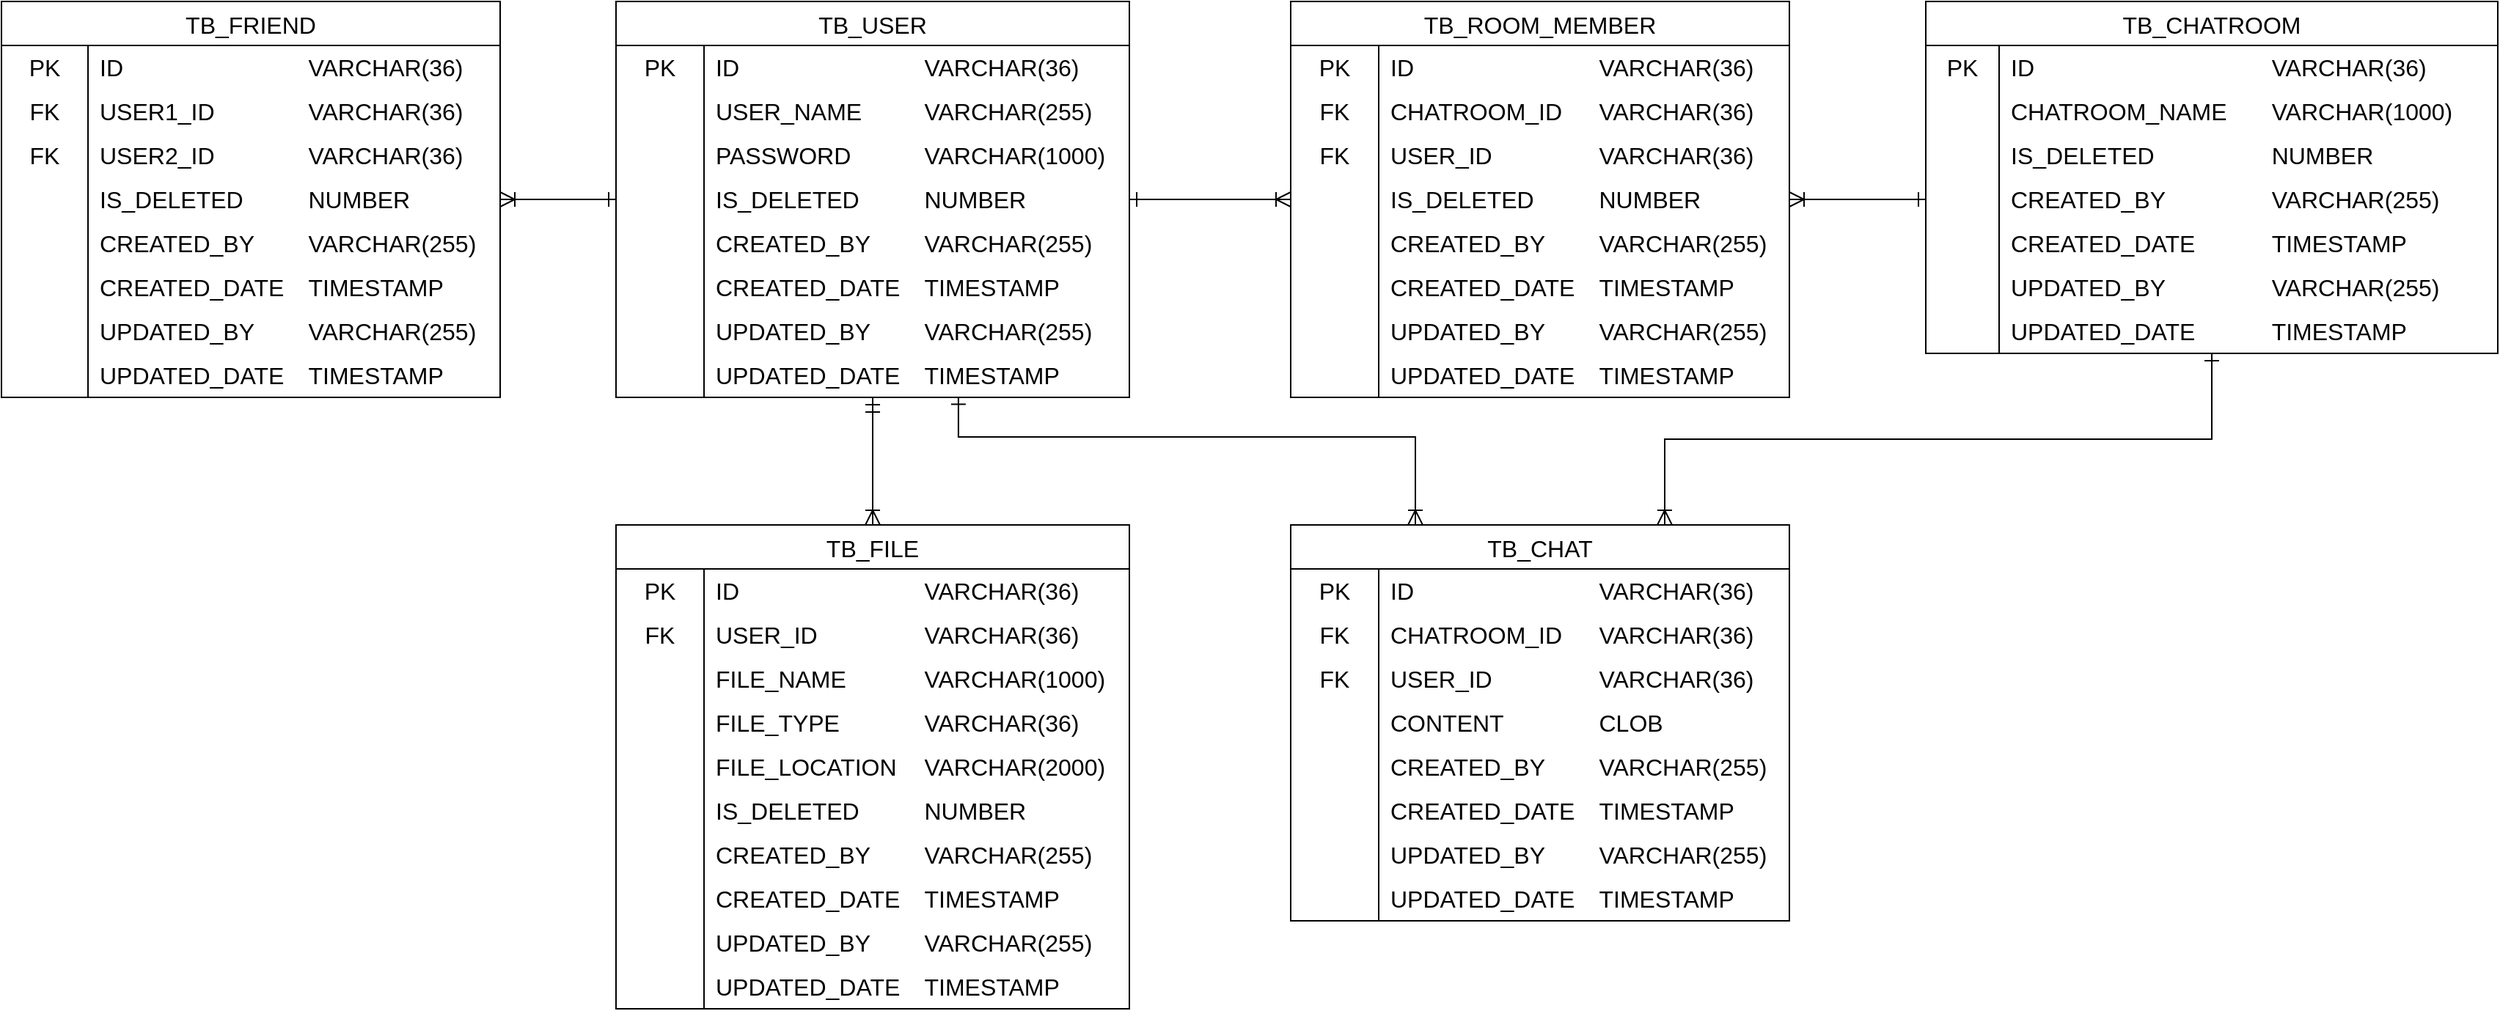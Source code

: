 <mxfile version="24.7.14">
  <diagram id="C5RBs43oDa-KdzZeNtuy" name="Page-1">
    <mxGraphModel dx="2685" dy="1260" grid="1" gridSize="10" guides="1" tooltips="1" connect="1" arrows="1" fold="1" page="1" pageScale="1" pageWidth="1169" pageHeight="827" math="0" shadow="0">
      <root>
        <mxCell id="WIyWlLk6GJQsqaUBKTNV-0" />
        <mxCell id="WIyWlLk6GJQsqaUBKTNV-1" parent="WIyWlLk6GJQsqaUBKTNV-0" />
        <mxCell id="HT0xBt0l1bubh3AqPiZU-0" value="TB_USER" style="shape=table;startSize=30;container=1;collapsible=0;childLayout=tableLayout;fixedRows=1;rowLines=0;fontStyle=0;strokeColor=default;fontSize=16;" parent="WIyWlLk6GJQsqaUBKTNV-1" vertex="1">
          <mxGeometry x="180" y="103" width="350" height="270" as="geometry" />
        </mxCell>
        <mxCell id="HT0xBt0l1bubh3AqPiZU-1" value="" style="shape=tableRow;horizontal=0;startSize=0;swimlaneHead=0;swimlaneBody=0;top=0;left=0;bottom=0;right=0;collapsible=0;dropTarget=0;fillColor=none;points=[[0,0.5],[1,0.5]];portConstraint=eastwest;strokeColor=inherit;fontSize=16;" parent="HT0xBt0l1bubh3AqPiZU-0" vertex="1">
          <mxGeometry y="30" width="350" height="30" as="geometry" />
        </mxCell>
        <mxCell id="HT0xBt0l1bubh3AqPiZU-2" value="PK" style="shape=partialRectangle;html=1;whiteSpace=wrap;connectable=0;fillColor=none;top=0;left=0;bottom=0;right=0;overflow=hidden;pointerEvents=1;strokeColor=inherit;fontSize=16;" parent="HT0xBt0l1bubh3AqPiZU-1" vertex="1">
          <mxGeometry width="60" height="30" as="geometry">
            <mxRectangle width="60" height="30" as="alternateBounds" />
          </mxGeometry>
        </mxCell>
        <mxCell id="HT0xBt0l1bubh3AqPiZU-3" value="ID&lt;span style=&quot;white-space: pre;&quot;&gt;&#x9;&lt;/span&gt;&lt;span style=&quot;white-space: pre;&quot;&gt;&#x9;&lt;/span&gt;&lt;span style=&quot;white-space: pre;&quot;&gt;&#x9;&lt;/span&gt;&lt;span style=&quot;white-space: pre;&quot;&gt;&#x9;&lt;/span&gt;VARCHAR(36)" style="shape=partialRectangle;html=1;whiteSpace=wrap;connectable=0;fillColor=none;top=0;left=0;bottom=0;right=0;align=left;spacingLeft=6;overflow=hidden;strokeColor=inherit;fontSize=16;" parent="HT0xBt0l1bubh3AqPiZU-1" vertex="1">
          <mxGeometry x="60" width="290" height="30" as="geometry">
            <mxRectangle width="290" height="30" as="alternateBounds" />
          </mxGeometry>
        </mxCell>
        <mxCell id="HT0xBt0l1bubh3AqPiZU-4" value="" style="shape=tableRow;horizontal=0;startSize=0;swimlaneHead=0;swimlaneBody=0;top=0;left=0;bottom=0;right=0;collapsible=0;dropTarget=0;fillColor=none;points=[[0,0.5],[1,0.5]];portConstraint=eastwest;strokeColor=inherit;fontSize=16;" parent="HT0xBt0l1bubh3AqPiZU-0" vertex="1">
          <mxGeometry y="60" width="350" height="30" as="geometry" />
        </mxCell>
        <mxCell id="HT0xBt0l1bubh3AqPiZU-5" value="" style="shape=partialRectangle;html=1;whiteSpace=wrap;connectable=0;fillColor=none;top=0;left=0;bottom=0;right=0;overflow=hidden;strokeColor=inherit;fontSize=16;" parent="HT0xBt0l1bubh3AqPiZU-4" vertex="1">
          <mxGeometry width="60" height="30" as="geometry">
            <mxRectangle width="60" height="30" as="alternateBounds" />
          </mxGeometry>
        </mxCell>
        <mxCell id="HT0xBt0l1bubh3AqPiZU-6" value="USER_NAME&lt;span style=&quot;white-space: pre;&quot;&gt;&#x9;&lt;/span&gt;&lt;span style=&quot;white-space: pre;&quot;&gt;&#x9;&lt;/span&gt;VARCHAR(255)" style="shape=partialRectangle;html=1;whiteSpace=wrap;connectable=0;fillColor=none;top=0;left=0;bottom=0;right=0;align=left;spacingLeft=6;overflow=hidden;strokeColor=inherit;fontSize=16;" parent="HT0xBt0l1bubh3AqPiZU-4" vertex="1">
          <mxGeometry x="60" width="290" height="30" as="geometry">
            <mxRectangle width="290" height="30" as="alternateBounds" />
          </mxGeometry>
        </mxCell>
        <mxCell id="HT0xBt0l1bubh3AqPiZU-7" value="" style="shape=tableRow;horizontal=0;startSize=0;swimlaneHead=0;swimlaneBody=0;top=0;left=0;bottom=0;right=0;collapsible=0;dropTarget=0;fillColor=none;points=[[0,0.5],[1,0.5]];portConstraint=eastwest;strokeColor=inherit;fontSize=16;" parent="HT0xBt0l1bubh3AqPiZU-0" vertex="1">
          <mxGeometry y="90" width="350" height="30" as="geometry" />
        </mxCell>
        <mxCell id="HT0xBt0l1bubh3AqPiZU-8" value="" style="shape=partialRectangle;html=1;whiteSpace=wrap;connectable=0;fillColor=none;top=0;left=0;bottom=0;right=0;overflow=hidden;strokeColor=inherit;fontSize=16;" parent="HT0xBt0l1bubh3AqPiZU-7" vertex="1">
          <mxGeometry width="60" height="30" as="geometry">
            <mxRectangle width="60" height="30" as="alternateBounds" />
          </mxGeometry>
        </mxCell>
        <mxCell id="HT0xBt0l1bubh3AqPiZU-9" value="PASSWORD&lt;span style=&quot;white-space: pre;&quot;&gt;&#x9;&lt;/span&gt;&lt;span style=&quot;white-space: pre;&quot;&gt;&#x9;&lt;/span&gt;VARCHAR(1000)" style="shape=partialRectangle;html=1;whiteSpace=wrap;connectable=0;fillColor=none;top=0;left=0;bottom=0;right=0;align=left;spacingLeft=6;overflow=hidden;strokeColor=inherit;fontSize=16;" parent="HT0xBt0l1bubh3AqPiZU-7" vertex="1">
          <mxGeometry x="60" width="290" height="30" as="geometry">
            <mxRectangle width="290" height="30" as="alternateBounds" />
          </mxGeometry>
        </mxCell>
        <mxCell id="HT0xBt0l1bubh3AqPiZU-10" value="" style="shape=tableRow;horizontal=0;startSize=0;swimlaneHead=0;swimlaneBody=0;top=0;left=0;bottom=0;right=0;collapsible=0;dropTarget=0;fillColor=none;points=[[0,0.5],[1,0.5]];portConstraint=eastwest;strokeColor=inherit;fontSize=16;" parent="HT0xBt0l1bubh3AqPiZU-0" vertex="1">
          <mxGeometry y="120" width="350" height="30" as="geometry" />
        </mxCell>
        <mxCell id="HT0xBt0l1bubh3AqPiZU-11" value="" style="shape=partialRectangle;html=1;whiteSpace=wrap;connectable=0;fillColor=none;top=0;left=0;bottom=0;right=0;overflow=hidden;strokeColor=inherit;fontSize=16;" parent="HT0xBt0l1bubh3AqPiZU-10" vertex="1">
          <mxGeometry width="60" height="30" as="geometry">
            <mxRectangle width="60" height="30" as="alternateBounds" />
          </mxGeometry>
        </mxCell>
        <mxCell id="HT0xBt0l1bubh3AqPiZU-12" value="IS_DELETED&lt;span style=&quot;white-space: pre;&quot;&gt;&#x9;&lt;/span&gt;&lt;span style=&quot;white-space: pre;&quot;&gt;&#x9;&lt;/span&gt;NUMBER" style="shape=partialRectangle;html=1;whiteSpace=wrap;connectable=0;fillColor=none;top=0;left=0;bottom=0;right=0;align=left;spacingLeft=6;overflow=hidden;strokeColor=inherit;fontSize=16;" parent="HT0xBt0l1bubh3AqPiZU-10" vertex="1">
          <mxGeometry x="60" width="290" height="30" as="geometry">
            <mxRectangle width="290" height="30" as="alternateBounds" />
          </mxGeometry>
        </mxCell>
        <mxCell id="HT0xBt0l1bubh3AqPiZU-13" value="" style="shape=tableRow;horizontal=0;startSize=0;swimlaneHead=0;swimlaneBody=0;top=0;left=0;bottom=0;right=0;collapsible=0;dropTarget=0;fillColor=none;points=[[0,0.5],[1,0.5]];portConstraint=eastwest;strokeColor=inherit;fontSize=16;" parent="HT0xBt0l1bubh3AqPiZU-0" vertex="1">
          <mxGeometry y="150" width="350" height="30" as="geometry" />
        </mxCell>
        <mxCell id="HT0xBt0l1bubh3AqPiZU-14" value="" style="shape=partialRectangle;html=1;whiteSpace=wrap;connectable=0;fillColor=none;top=0;left=0;bottom=0;right=0;overflow=hidden;strokeColor=inherit;fontSize=16;" parent="HT0xBt0l1bubh3AqPiZU-13" vertex="1">
          <mxGeometry width="60" height="30" as="geometry">
            <mxRectangle width="60" height="30" as="alternateBounds" />
          </mxGeometry>
        </mxCell>
        <mxCell id="HT0xBt0l1bubh3AqPiZU-15" value="CREATED_BY&lt;span style=&quot;white-space: pre;&quot;&gt;&#x9;&lt;/span&gt;VARCHAR(255)" style="shape=partialRectangle;html=1;whiteSpace=wrap;connectable=0;fillColor=none;top=0;left=0;bottom=0;right=0;align=left;spacingLeft=6;overflow=hidden;strokeColor=inherit;fontSize=16;" parent="HT0xBt0l1bubh3AqPiZU-13" vertex="1">
          <mxGeometry x="60" width="290" height="30" as="geometry">
            <mxRectangle width="290" height="30" as="alternateBounds" />
          </mxGeometry>
        </mxCell>
        <mxCell id="HT0xBt0l1bubh3AqPiZU-16" value="" style="shape=tableRow;horizontal=0;startSize=0;swimlaneHead=0;swimlaneBody=0;top=0;left=0;bottom=0;right=0;collapsible=0;dropTarget=0;fillColor=none;points=[[0,0.5],[1,0.5]];portConstraint=eastwest;strokeColor=inherit;fontSize=16;" parent="HT0xBt0l1bubh3AqPiZU-0" vertex="1">
          <mxGeometry y="180" width="350" height="30" as="geometry" />
        </mxCell>
        <mxCell id="HT0xBt0l1bubh3AqPiZU-17" value="" style="shape=partialRectangle;html=1;whiteSpace=wrap;connectable=0;fillColor=none;top=0;left=0;bottom=0;right=0;overflow=hidden;strokeColor=inherit;fontSize=16;" parent="HT0xBt0l1bubh3AqPiZU-16" vertex="1">
          <mxGeometry width="60" height="30" as="geometry">
            <mxRectangle width="60" height="30" as="alternateBounds" />
          </mxGeometry>
        </mxCell>
        <mxCell id="HT0xBt0l1bubh3AqPiZU-18" value="CREATED_DATE&lt;span style=&quot;white-space: pre;&quot;&gt;&#x9;&lt;/span&gt;TIMESTAMP" style="shape=partialRectangle;html=1;whiteSpace=wrap;connectable=0;fillColor=none;top=0;left=0;bottom=0;right=0;align=left;spacingLeft=6;overflow=hidden;strokeColor=inherit;fontSize=16;" parent="HT0xBt0l1bubh3AqPiZU-16" vertex="1">
          <mxGeometry x="60" width="290" height="30" as="geometry">
            <mxRectangle width="290" height="30" as="alternateBounds" />
          </mxGeometry>
        </mxCell>
        <mxCell id="HT0xBt0l1bubh3AqPiZU-19" value="" style="shape=tableRow;horizontal=0;startSize=0;swimlaneHead=0;swimlaneBody=0;top=0;left=0;bottom=0;right=0;collapsible=0;dropTarget=0;fillColor=none;points=[[0,0.5],[1,0.5]];portConstraint=eastwest;strokeColor=inherit;fontSize=16;" parent="HT0xBt0l1bubh3AqPiZU-0" vertex="1">
          <mxGeometry y="210" width="350" height="30" as="geometry" />
        </mxCell>
        <mxCell id="HT0xBt0l1bubh3AqPiZU-20" value="" style="shape=partialRectangle;html=1;whiteSpace=wrap;connectable=0;fillColor=none;top=0;left=0;bottom=0;right=0;overflow=hidden;strokeColor=inherit;fontSize=16;" parent="HT0xBt0l1bubh3AqPiZU-19" vertex="1">
          <mxGeometry width="60" height="30" as="geometry">
            <mxRectangle width="60" height="30" as="alternateBounds" />
          </mxGeometry>
        </mxCell>
        <mxCell id="HT0xBt0l1bubh3AqPiZU-21" value="UPDATED_BY&lt;span style=&quot;white-space: pre;&quot;&gt;&#x9;&lt;/span&gt;VARCHAR(255)" style="shape=partialRectangle;html=1;whiteSpace=wrap;connectable=0;fillColor=none;top=0;left=0;bottom=0;right=0;align=left;spacingLeft=6;overflow=hidden;strokeColor=inherit;fontSize=16;" parent="HT0xBt0l1bubh3AqPiZU-19" vertex="1">
          <mxGeometry x="60" width="290" height="30" as="geometry">
            <mxRectangle width="290" height="30" as="alternateBounds" />
          </mxGeometry>
        </mxCell>
        <mxCell id="HT0xBt0l1bubh3AqPiZU-22" value="" style="shape=tableRow;horizontal=0;startSize=0;swimlaneHead=0;swimlaneBody=0;top=0;left=0;bottom=0;right=0;collapsible=0;dropTarget=0;fillColor=none;points=[[0,0.5],[1,0.5]];portConstraint=eastwest;strokeColor=inherit;fontSize=16;" parent="HT0xBt0l1bubh3AqPiZU-0" vertex="1">
          <mxGeometry y="240" width="350" height="30" as="geometry" />
        </mxCell>
        <mxCell id="HT0xBt0l1bubh3AqPiZU-23" value="" style="shape=partialRectangle;html=1;whiteSpace=wrap;connectable=0;fillColor=none;top=0;left=0;bottom=0;right=0;overflow=hidden;strokeColor=inherit;fontSize=16;" parent="HT0xBt0l1bubh3AqPiZU-22" vertex="1">
          <mxGeometry width="60" height="30" as="geometry">
            <mxRectangle width="60" height="30" as="alternateBounds" />
          </mxGeometry>
        </mxCell>
        <mxCell id="HT0xBt0l1bubh3AqPiZU-24" value="UPDATED_DATE&lt;span style=&quot;white-space: pre;&quot;&gt;&#x9;&lt;/span&gt;TIMESTAMP" style="shape=partialRectangle;html=1;whiteSpace=wrap;connectable=0;fillColor=none;top=0;left=0;bottom=0;right=0;align=left;spacingLeft=6;overflow=hidden;strokeColor=inherit;fontSize=16;" parent="HT0xBt0l1bubh3AqPiZU-22" vertex="1">
          <mxGeometry x="60" width="290" height="30" as="geometry">
            <mxRectangle width="290" height="30" as="alternateBounds" />
          </mxGeometry>
        </mxCell>
        <mxCell id="HT0xBt0l1bubh3AqPiZU-25" value="TB_FRIEND" style="shape=table;startSize=30;container=1;collapsible=0;childLayout=tableLayout;fixedRows=1;rowLines=0;fontStyle=0;strokeColor=default;fontSize=16;" parent="WIyWlLk6GJQsqaUBKTNV-1" vertex="1">
          <mxGeometry x="-239" y="103" width="340" height="270" as="geometry" />
        </mxCell>
        <mxCell id="HT0xBt0l1bubh3AqPiZU-26" value="" style="shape=tableRow;horizontal=0;startSize=0;swimlaneHead=0;swimlaneBody=0;top=0;left=0;bottom=0;right=0;collapsible=0;dropTarget=0;fillColor=none;points=[[0,0.5],[1,0.5]];portConstraint=eastwest;strokeColor=inherit;fontSize=16;" parent="HT0xBt0l1bubh3AqPiZU-25" vertex="1">
          <mxGeometry y="30" width="340" height="30" as="geometry" />
        </mxCell>
        <mxCell id="HT0xBt0l1bubh3AqPiZU-27" value="PK" style="shape=partialRectangle;html=1;whiteSpace=wrap;connectable=0;fillColor=none;top=0;left=0;bottom=0;right=0;overflow=hidden;pointerEvents=1;strokeColor=inherit;fontSize=16;" parent="HT0xBt0l1bubh3AqPiZU-26" vertex="1">
          <mxGeometry width="59" height="30" as="geometry">
            <mxRectangle width="59" height="30" as="alternateBounds" />
          </mxGeometry>
        </mxCell>
        <mxCell id="HT0xBt0l1bubh3AqPiZU-28" value="ID&lt;span style=&quot;white-space: pre;&quot;&gt;&#x9;&lt;/span&gt;&lt;span style=&quot;white-space: pre;&quot;&gt;&#x9;&lt;/span&gt;&lt;span style=&quot;white-space: pre;&quot;&gt;&#x9;&lt;/span&gt;&lt;span style=&quot;white-space: pre;&quot;&gt;&#x9;&lt;/span&gt;VARCHAR(36)" style="shape=partialRectangle;html=1;whiteSpace=wrap;connectable=0;fillColor=none;top=0;left=0;bottom=0;right=0;align=left;spacingLeft=6;overflow=hidden;strokeColor=inherit;fontSize=16;shadow=1;" parent="HT0xBt0l1bubh3AqPiZU-26" vertex="1">
          <mxGeometry x="59" width="281" height="30" as="geometry">
            <mxRectangle width="281" height="30" as="alternateBounds" />
          </mxGeometry>
        </mxCell>
        <mxCell id="HT0xBt0l1bubh3AqPiZU-29" value="" style="shape=tableRow;horizontal=0;startSize=0;swimlaneHead=0;swimlaneBody=0;top=0;left=0;bottom=0;right=0;collapsible=0;dropTarget=0;fillColor=none;points=[[0,0.5],[1,0.5]];portConstraint=eastwest;strokeColor=inherit;fontSize=16;" parent="HT0xBt0l1bubh3AqPiZU-25" vertex="1">
          <mxGeometry y="60" width="340" height="30" as="geometry" />
        </mxCell>
        <mxCell id="HT0xBt0l1bubh3AqPiZU-30" value="FK" style="shape=partialRectangle;html=1;whiteSpace=wrap;connectable=0;fillColor=none;top=0;left=0;bottom=0;right=0;overflow=hidden;strokeColor=inherit;fontSize=16;" parent="HT0xBt0l1bubh3AqPiZU-29" vertex="1">
          <mxGeometry width="59" height="30" as="geometry">
            <mxRectangle width="59" height="30" as="alternateBounds" />
          </mxGeometry>
        </mxCell>
        <mxCell id="HT0xBt0l1bubh3AqPiZU-31" value="USER1_ID&lt;span style=&quot;white-space: pre;&quot;&gt;&#x9;&lt;/span&gt;&lt;span style=&quot;white-space: pre;&quot;&gt;&#x9;&lt;/span&gt;VARCHAR(36)" style="shape=partialRectangle;html=1;whiteSpace=wrap;connectable=0;fillColor=none;top=0;left=0;bottom=0;right=0;align=left;spacingLeft=6;overflow=hidden;strokeColor=inherit;fontSize=16;" parent="HT0xBt0l1bubh3AqPiZU-29" vertex="1">
          <mxGeometry x="59" width="281" height="30" as="geometry">
            <mxRectangle width="281" height="30" as="alternateBounds" />
          </mxGeometry>
        </mxCell>
        <mxCell id="HT0xBt0l1bubh3AqPiZU-32" value="" style="shape=tableRow;horizontal=0;startSize=0;swimlaneHead=0;swimlaneBody=0;top=0;left=0;bottom=0;right=0;collapsible=0;dropTarget=0;fillColor=none;points=[[0,0.5],[1,0.5]];portConstraint=eastwest;strokeColor=inherit;fontSize=16;" parent="HT0xBt0l1bubh3AqPiZU-25" vertex="1">
          <mxGeometry y="90" width="340" height="30" as="geometry" />
        </mxCell>
        <mxCell id="HT0xBt0l1bubh3AqPiZU-33" value="FK" style="shape=partialRectangle;html=1;whiteSpace=wrap;connectable=0;fillColor=none;top=0;left=0;bottom=0;right=0;overflow=hidden;strokeColor=inherit;fontSize=16;" parent="HT0xBt0l1bubh3AqPiZU-32" vertex="1">
          <mxGeometry width="59" height="30" as="geometry">
            <mxRectangle width="59" height="30" as="alternateBounds" />
          </mxGeometry>
        </mxCell>
        <mxCell id="HT0xBt0l1bubh3AqPiZU-34" value="USER2_ID&lt;span style=&quot;white-space: pre;&quot;&gt;&#x9;&lt;/span&gt;&lt;span style=&quot;white-space: pre;&quot;&gt;&#x9;&lt;/span&gt;VARCHAR(36)" style="shape=partialRectangle;html=1;whiteSpace=wrap;connectable=0;fillColor=none;top=0;left=0;bottom=0;right=0;align=left;spacingLeft=6;overflow=hidden;strokeColor=inherit;fontSize=16;" parent="HT0xBt0l1bubh3AqPiZU-32" vertex="1">
          <mxGeometry x="59" width="281" height="30" as="geometry">
            <mxRectangle width="281" height="30" as="alternateBounds" />
          </mxGeometry>
        </mxCell>
        <mxCell id="HT0xBt0l1bubh3AqPiZU-35" value="" style="shape=tableRow;horizontal=0;startSize=0;swimlaneHead=0;swimlaneBody=0;top=0;left=0;bottom=0;right=0;collapsible=0;dropTarget=0;fillColor=none;points=[[0,0.5],[1,0.5]];portConstraint=eastwest;strokeColor=inherit;fontSize=16;" parent="HT0xBt0l1bubh3AqPiZU-25" vertex="1">
          <mxGeometry y="120" width="340" height="30" as="geometry" />
        </mxCell>
        <mxCell id="HT0xBt0l1bubh3AqPiZU-36" value="" style="shape=partialRectangle;html=1;whiteSpace=wrap;connectable=0;fillColor=none;top=0;left=0;bottom=0;right=0;overflow=hidden;strokeColor=inherit;fontSize=16;" parent="HT0xBt0l1bubh3AqPiZU-35" vertex="1">
          <mxGeometry width="59" height="30" as="geometry">
            <mxRectangle width="59" height="30" as="alternateBounds" />
          </mxGeometry>
        </mxCell>
        <mxCell id="HT0xBt0l1bubh3AqPiZU-37" value="IS_DELETED&lt;span style=&quot;white-space: pre;&quot;&gt;&#x9;&lt;/span&gt;&lt;span style=&quot;white-space: pre;&quot;&gt;&#x9;&lt;/span&gt;NUMBER" style="shape=partialRectangle;html=1;whiteSpace=wrap;connectable=0;fillColor=none;top=0;left=0;bottom=0;right=0;align=left;spacingLeft=6;overflow=hidden;strokeColor=inherit;fontSize=16;" parent="HT0xBt0l1bubh3AqPiZU-35" vertex="1">
          <mxGeometry x="59" width="281" height="30" as="geometry">
            <mxRectangle width="281" height="30" as="alternateBounds" />
          </mxGeometry>
        </mxCell>
        <mxCell id="HT0xBt0l1bubh3AqPiZU-38" value="" style="shape=tableRow;horizontal=0;startSize=0;swimlaneHead=0;swimlaneBody=0;top=0;left=0;bottom=0;right=0;collapsible=0;dropTarget=0;fillColor=none;points=[[0,0.5],[1,0.5]];portConstraint=eastwest;strokeColor=inherit;fontSize=16;" parent="HT0xBt0l1bubh3AqPiZU-25" vertex="1">
          <mxGeometry y="150" width="340" height="30" as="geometry" />
        </mxCell>
        <mxCell id="HT0xBt0l1bubh3AqPiZU-39" value="" style="shape=partialRectangle;html=1;whiteSpace=wrap;connectable=0;fillColor=none;top=0;left=0;bottom=0;right=0;overflow=hidden;strokeColor=inherit;fontSize=16;" parent="HT0xBt0l1bubh3AqPiZU-38" vertex="1">
          <mxGeometry width="59" height="30" as="geometry">
            <mxRectangle width="59" height="30" as="alternateBounds" />
          </mxGeometry>
        </mxCell>
        <mxCell id="HT0xBt0l1bubh3AqPiZU-40" value="CREATED_BY&lt;span style=&quot;white-space: pre;&quot;&gt;&#x9;&lt;/span&gt;VARCHAR(255)" style="shape=partialRectangle;html=1;whiteSpace=wrap;connectable=0;fillColor=none;top=0;left=0;bottom=0;right=0;align=left;spacingLeft=6;overflow=hidden;strokeColor=inherit;fontSize=16;" parent="HT0xBt0l1bubh3AqPiZU-38" vertex="1">
          <mxGeometry x="59" width="281" height="30" as="geometry">
            <mxRectangle width="281" height="30" as="alternateBounds" />
          </mxGeometry>
        </mxCell>
        <mxCell id="HT0xBt0l1bubh3AqPiZU-41" value="" style="shape=tableRow;horizontal=0;startSize=0;swimlaneHead=0;swimlaneBody=0;top=0;left=0;bottom=0;right=0;collapsible=0;dropTarget=0;fillColor=none;points=[[0,0.5],[1,0.5]];portConstraint=eastwest;strokeColor=inherit;fontSize=16;" parent="HT0xBt0l1bubh3AqPiZU-25" vertex="1">
          <mxGeometry y="180" width="340" height="30" as="geometry" />
        </mxCell>
        <mxCell id="HT0xBt0l1bubh3AqPiZU-42" value="" style="shape=partialRectangle;html=1;whiteSpace=wrap;connectable=0;fillColor=none;top=0;left=0;bottom=0;right=0;overflow=hidden;strokeColor=inherit;fontSize=16;" parent="HT0xBt0l1bubh3AqPiZU-41" vertex="1">
          <mxGeometry width="59" height="30" as="geometry">
            <mxRectangle width="59" height="30" as="alternateBounds" />
          </mxGeometry>
        </mxCell>
        <mxCell id="HT0xBt0l1bubh3AqPiZU-43" value="CREATED_DATE&lt;span style=&quot;white-space: pre;&quot;&gt;&#x9;&lt;/span&gt;TIMESTAMP" style="shape=partialRectangle;html=1;whiteSpace=wrap;connectable=0;fillColor=none;top=0;left=0;bottom=0;right=0;align=left;spacingLeft=6;overflow=hidden;strokeColor=inherit;fontSize=16;" parent="HT0xBt0l1bubh3AqPiZU-41" vertex="1">
          <mxGeometry x="59" width="281" height="30" as="geometry">
            <mxRectangle width="281" height="30" as="alternateBounds" />
          </mxGeometry>
        </mxCell>
        <mxCell id="HT0xBt0l1bubh3AqPiZU-44" value="" style="shape=tableRow;horizontal=0;startSize=0;swimlaneHead=0;swimlaneBody=0;top=0;left=0;bottom=0;right=0;collapsible=0;dropTarget=0;fillColor=none;points=[[0,0.5],[1,0.5]];portConstraint=eastwest;strokeColor=inherit;fontSize=16;" parent="HT0xBt0l1bubh3AqPiZU-25" vertex="1">
          <mxGeometry y="210" width="340" height="30" as="geometry" />
        </mxCell>
        <mxCell id="HT0xBt0l1bubh3AqPiZU-45" value="" style="shape=partialRectangle;html=1;whiteSpace=wrap;connectable=0;fillColor=none;top=0;left=0;bottom=0;right=0;overflow=hidden;strokeColor=inherit;fontSize=16;" parent="HT0xBt0l1bubh3AqPiZU-44" vertex="1">
          <mxGeometry width="59" height="30" as="geometry">
            <mxRectangle width="59" height="30" as="alternateBounds" />
          </mxGeometry>
        </mxCell>
        <mxCell id="HT0xBt0l1bubh3AqPiZU-46" value="UPDATED_BY&lt;span style=&quot;white-space: pre;&quot;&gt;&#x9;&lt;/span&gt;VARCHAR(255)" style="shape=partialRectangle;html=1;whiteSpace=wrap;connectable=0;fillColor=none;top=0;left=0;bottom=0;right=0;align=left;spacingLeft=6;overflow=hidden;strokeColor=inherit;fontSize=16;" parent="HT0xBt0l1bubh3AqPiZU-44" vertex="1">
          <mxGeometry x="59" width="281" height="30" as="geometry">
            <mxRectangle width="281" height="30" as="alternateBounds" />
          </mxGeometry>
        </mxCell>
        <mxCell id="HT0xBt0l1bubh3AqPiZU-47" value="" style="shape=tableRow;horizontal=0;startSize=0;swimlaneHead=0;swimlaneBody=0;top=0;left=0;bottom=0;right=0;collapsible=0;dropTarget=0;fillColor=none;points=[[0,0.5],[1,0.5]];portConstraint=eastwest;strokeColor=inherit;fontSize=16;" parent="HT0xBt0l1bubh3AqPiZU-25" vertex="1">
          <mxGeometry y="240" width="340" height="30" as="geometry" />
        </mxCell>
        <mxCell id="HT0xBt0l1bubh3AqPiZU-48" value="" style="shape=partialRectangle;html=1;whiteSpace=wrap;connectable=0;fillColor=none;top=0;left=0;bottom=0;right=0;overflow=hidden;strokeColor=inherit;fontSize=16;" parent="HT0xBt0l1bubh3AqPiZU-47" vertex="1">
          <mxGeometry width="59" height="30" as="geometry">
            <mxRectangle width="59" height="30" as="alternateBounds" />
          </mxGeometry>
        </mxCell>
        <mxCell id="HT0xBt0l1bubh3AqPiZU-49" value="UPDATED_DATE&lt;span style=&quot;white-space: pre;&quot;&gt;&#x9;&lt;/span&gt;TIMESTAMP" style="shape=partialRectangle;html=1;whiteSpace=wrap;connectable=0;fillColor=none;top=0;left=0;bottom=0;right=0;align=left;spacingLeft=6;overflow=hidden;strokeColor=inherit;fontSize=16;" parent="HT0xBt0l1bubh3AqPiZU-47" vertex="1">
          <mxGeometry x="59" width="281" height="30" as="geometry">
            <mxRectangle width="281" height="30" as="alternateBounds" />
          </mxGeometry>
        </mxCell>
        <mxCell id="HT0xBt0l1bubh3AqPiZU-50" value="TB_CHATROOM" style="shape=table;startSize=30;container=1;collapsible=0;childLayout=tableLayout;fixedRows=1;rowLines=0;fontStyle=0;strokeColor=default;fontSize=16;" parent="WIyWlLk6GJQsqaUBKTNV-1" vertex="1">
          <mxGeometry x="1073" y="103" width="390" height="240" as="geometry" />
        </mxCell>
        <mxCell id="HT0xBt0l1bubh3AqPiZU-51" value="" style="shape=tableRow;horizontal=0;startSize=0;swimlaneHead=0;swimlaneBody=0;top=0;left=0;bottom=0;right=0;collapsible=0;dropTarget=0;fillColor=none;points=[[0,0.5],[1,0.5]];portConstraint=eastwest;strokeColor=inherit;fontSize=16;" parent="HT0xBt0l1bubh3AqPiZU-50" vertex="1">
          <mxGeometry y="30" width="390" height="30" as="geometry" />
        </mxCell>
        <mxCell id="HT0xBt0l1bubh3AqPiZU-52" value="PK" style="shape=partialRectangle;html=1;whiteSpace=wrap;connectable=0;fillColor=none;top=0;left=0;bottom=0;right=0;overflow=hidden;pointerEvents=1;strokeColor=inherit;fontSize=16;" parent="HT0xBt0l1bubh3AqPiZU-51" vertex="1">
          <mxGeometry width="50" height="30" as="geometry">
            <mxRectangle width="50" height="30" as="alternateBounds" />
          </mxGeometry>
        </mxCell>
        <mxCell id="HT0xBt0l1bubh3AqPiZU-53" value="ID&lt;span style=&quot;white-space: pre;&quot;&gt;&#x9;&lt;/span&gt;&lt;span style=&quot;white-space: pre;&quot;&gt;&#x9;&lt;/span&gt;&lt;span style=&quot;white-space: pre;&quot;&gt;&#x9;&lt;/span&gt;&lt;span style=&quot;white-space: pre;&quot;&gt;&#x9;&lt;/span&gt;&lt;span style=&quot;white-space: pre;&quot;&gt;&#x9;&lt;/span&gt;VARCHAR(36)" style="shape=partialRectangle;html=1;whiteSpace=wrap;connectable=0;fillColor=none;top=0;left=0;bottom=0;right=0;align=left;spacingLeft=6;overflow=hidden;strokeColor=inherit;fontSize=16;" parent="HT0xBt0l1bubh3AqPiZU-51" vertex="1">
          <mxGeometry x="50" width="340" height="30" as="geometry">
            <mxRectangle width="340" height="30" as="alternateBounds" />
          </mxGeometry>
        </mxCell>
        <mxCell id="HT0xBt0l1bubh3AqPiZU-54" value="" style="shape=tableRow;horizontal=0;startSize=0;swimlaneHead=0;swimlaneBody=0;top=0;left=0;bottom=0;right=0;collapsible=0;dropTarget=0;fillColor=none;points=[[0,0.5],[1,0.5]];portConstraint=eastwest;strokeColor=inherit;fontSize=16;" parent="HT0xBt0l1bubh3AqPiZU-50" vertex="1">
          <mxGeometry y="60" width="390" height="30" as="geometry" />
        </mxCell>
        <mxCell id="HT0xBt0l1bubh3AqPiZU-55" value="" style="shape=partialRectangle;html=1;whiteSpace=wrap;connectable=0;fillColor=none;top=0;left=0;bottom=0;right=0;overflow=hidden;strokeColor=inherit;fontSize=16;" parent="HT0xBt0l1bubh3AqPiZU-54" vertex="1">
          <mxGeometry width="50" height="30" as="geometry">
            <mxRectangle width="50" height="30" as="alternateBounds" />
          </mxGeometry>
        </mxCell>
        <mxCell id="HT0xBt0l1bubh3AqPiZU-56" value="CHATROOM_NAME&lt;span style=&quot;white-space: pre;&quot;&gt;&#x9;&lt;/span&gt;VARCHAR(1000)" style="shape=partialRectangle;html=1;whiteSpace=wrap;connectable=0;fillColor=none;top=0;left=0;bottom=0;right=0;align=left;spacingLeft=6;overflow=hidden;strokeColor=inherit;fontSize=16;" parent="HT0xBt0l1bubh3AqPiZU-54" vertex="1">
          <mxGeometry x="50" width="340" height="30" as="geometry">
            <mxRectangle width="340" height="30" as="alternateBounds" />
          </mxGeometry>
        </mxCell>
        <mxCell id="HT0xBt0l1bubh3AqPiZU-60" value="" style="shape=tableRow;horizontal=0;startSize=0;swimlaneHead=0;swimlaneBody=0;top=0;left=0;bottom=0;right=0;collapsible=0;dropTarget=0;fillColor=none;points=[[0,0.5],[1,0.5]];portConstraint=eastwest;strokeColor=inherit;fontSize=16;" parent="HT0xBt0l1bubh3AqPiZU-50" vertex="1">
          <mxGeometry y="90" width="390" height="30" as="geometry" />
        </mxCell>
        <mxCell id="HT0xBt0l1bubh3AqPiZU-61" value="" style="shape=partialRectangle;html=1;whiteSpace=wrap;connectable=0;fillColor=none;top=0;left=0;bottom=0;right=0;overflow=hidden;strokeColor=inherit;fontSize=16;" parent="HT0xBt0l1bubh3AqPiZU-60" vertex="1">
          <mxGeometry width="50" height="30" as="geometry">
            <mxRectangle width="50" height="30" as="alternateBounds" />
          </mxGeometry>
        </mxCell>
        <mxCell id="HT0xBt0l1bubh3AqPiZU-62" value="IS_DELETED&lt;span style=&quot;white-space: pre;&quot;&gt;&#x9;&lt;/span&gt;&lt;span style=&quot;white-space: pre;&quot;&gt;&#x9;&lt;/span&gt;&lt;span style=&quot;white-space: pre;&quot;&gt;&#x9;&lt;/span&gt;NUMBER" style="shape=partialRectangle;html=1;whiteSpace=wrap;connectable=0;fillColor=none;top=0;left=0;bottom=0;right=0;align=left;spacingLeft=6;overflow=hidden;strokeColor=inherit;fontSize=16;" parent="HT0xBt0l1bubh3AqPiZU-60" vertex="1">
          <mxGeometry x="50" width="340" height="30" as="geometry">
            <mxRectangle width="340" height="30" as="alternateBounds" />
          </mxGeometry>
        </mxCell>
        <mxCell id="HT0xBt0l1bubh3AqPiZU-63" value="" style="shape=tableRow;horizontal=0;startSize=0;swimlaneHead=0;swimlaneBody=0;top=0;left=0;bottom=0;right=0;collapsible=0;dropTarget=0;fillColor=none;points=[[0,0.5],[1,0.5]];portConstraint=eastwest;strokeColor=inherit;fontSize=16;" parent="HT0xBt0l1bubh3AqPiZU-50" vertex="1">
          <mxGeometry y="120" width="390" height="30" as="geometry" />
        </mxCell>
        <mxCell id="HT0xBt0l1bubh3AqPiZU-64" value="" style="shape=partialRectangle;html=1;whiteSpace=wrap;connectable=0;fillColor=none;top=0;left=0;bottom=0;right=0;overflow=hidden;strokeColor=inherit;fontSize=16;" parent="HT0xBt0l1bubh3AqPiZU-63" vertex="1">
          <mxGeometry width="50" height="30" as="geometry">
            <mxRectangle width="50" height="30" as="alternateBounds" />
          </mxGeometry>
        </mxCell>
        <mxCell id="HT0xBt0l1bubh3AqPiZU-65" value="CREATED_BY&lt;span style=&quot;white-space: pre;&quot;&gt;&#x9;&lt;/span&gt;&lt;span style=&quot;white-space: pre;&quot;&gt;&#x9;&lt;/span&gt;VARCHAR(255)" style="shape=partialRectangle;html=1;whiteSpace=wrap;connectable=0;fillColor=none;top=0;left=0;bottom=0;right=0;align=left;spacingLeft=6;overflow=hidden;strokeColor=inherit;fontSize=16;" parent="HT0xBt0l1bubh3AqPiZU-63" vertex="1">
          <mxGeometry x="50" width="340" height="30" as="geometry">
            <mxRectangle width="340" height="30" as="alternateBounds" />
          </mxGeometry>
        </mxCell>
        <mxCell id="HT0xBt0l1bubh3AqPiZU-66" value="" style="shape=tableRow;horizontal=0;startSize=0;swimlaneHead=0;swimlaneBody=0;top=0;left=0;bottom=0;right=0;collapsible=0;dropTarget=0;fillColor=none;points=[[0,0.5],[1,0.5]];portConstraint=eastwest;strokeColor=inherit;fontSize=16;" parent="HT0xBt0l1bubh3AqPiZU-50" vertex="1">
          <mxGeometry y="150" width="390" height="30" as="geometry" />
        </mxCell>
        <mxCell id="HT0xBt0l1bubh3AqPiZU-67" value="" style="shape=partialRectangle;html=1;whiteSpace=wrap;connectable=0;fillColor=none;top=0;left=0;bottom=0;right=0;overflow=hidden;strokeColor=inherit;fontSize=16;" parent="HT0xBt0l1bubh3AqPiZU-66" vertex="1">
          <mxGeometry width="50" height="30" as="geometry">
            <mxRectangle width="50" height="30" as="alternateBounds" />
          </mxGeometry>
        </mxCell>
        <mxCell id="HT0xBt0l1bubh3AqPiZU-68" value="CREATED_DATE&lt;span style=&quot;white-space: pre;&quot;&gt;&#x9;&lt;/span&gt;&lt;span style=&quot;white-space: pre;&quot;&gt;&#x9;&lt;/span&gt;TIMESTAMP" style="shape=partialRectangle;html=1;whiteSpace=wrap;connectable=0;fillColor=none;top=0;left=0;bottom=0;right=0;align=left;spacingLeft=6;overflow=hidden;strokeColor=inherit;fontSize=16;" parent="HT0xBt0l1bubh3AqPiZU-66" vertex="1">
          <mxGeometry x="50" width="340" height="30" as="geometry">
            <mxRectangle width="340" height="30" as="alternateBounds" />
          </mxGeometry>
        </mxCell>
        <mxCell id="HT0xBt0l1bubh3AqPiZU-69" value="" style="shape=tableRow;horizontal=0;startSize=0;swimlaneHead=0;swimlaneBody=0;top=0;left=0;bottom=0;right=0;collapsible=0;dropTarget=0;fillColor=none;points=[[0,0.5],[1,0.5]];portConstraint=eastwest;strokeColor=inherit;fontSize=16;" parent="HT0xBt0l1bubh3AqPiZU-50" vertex="1">
          <mxGeometry y="180" width="390" height="30" as="geometry" />
        </mxCell>
        <mxCell id="HT0xBt0l1bubh3AqPiZU-70" value="" style="shape=partialRectangle;html=1;whiteSpace=wrap;connectable=0;fillColor=none;top=0;left=0;bottom=0;right=0;overflow=hidden;strokeColor=inherit;fontSize=16;" parent="HT0xBt0l1bubh3AqPiZU-69" vertex="1">
          <mxGeometry width="50" height="30" as="geometry">
            <mxRectangle width="50" height="30" as="alternateBounds" />
          </mxGeometry>
        </mxCell>
        <mxCell id="HT0xBt0l1bubh3AqPiZU-71" value="UPDATED_BY&lt;span style=&quot;white-space: pre;&quot;&gt;&#x9;&lt;/span&gt;&lt;span style=&quot;white-space: pre;&quot;&gt;&#x9;&lt;/span&gt;VARCHAR(255)" style="shape=partialRectangle;html=1;whiteSpace=wrap;connectable=0;fillColor=none;top=0;left=0;bottom=0;right=0;align=left;spacingLeft=6;overflow=hidden;strokeColor=inherit;fontSize=16;" parent="HT0xBt0l1bubh3AqPiZU-69" vertex="1">
          <mxGeometry x="50" width="340" height="30" as="geometry">
            <mxRectangle width="340" height="30" as="alternateBounds" />
          </mxGeometry>
        </mxCell>
        <mxCell id="HT0xBt0l1bubh3AqPiZU-72" value="" style="shape=tableRow;horizontal=0;startSize=0;swimlaneHead=0;swimlaneBody=0;top=0;left=0;bottom=0;right=0;collapsible=0;dropTarget=0;fillColor=none;points=[[0,0.5],[1,0.5]];portConstraint=eastwest;strokeColor=inherit;fontSize=16;" parent="HT0xBt0l1bubh3AqPiZU-50" vertex="1">
          <mxGeometry y="210" width="390" height="30" as="geometry" />
        </mxCell>
        <mxCell id="HT0xBt0l1bubh3AqPiZU-73" value="" style="shape=partialRectangle;html=1;whiteSpace=wrap;connectable=0;fillColor=none;top=0;left=0;bottom=0;right=0;overflow=hidden;strokeColor=inherit;fontSize=16;" parent="HT0xBt0l1bubh3AqPiZU-72" vertex="1">
          <mxGeometry width="50" height="30" as="geometry">
            <mxRectangle width="50" height="30" as="alternateBounds" />
          </mxGeometry>
        </mxCell>
        <mxCell id="HT0xBt0l1bubh3AqPiZU-74" value="UPDATED_DATE&lt;span style=&quot;white-space: pre;&quot;&gt;&#x9;&lt;/span&gt;&lt;span style=&quot;white-space: pre;&quot;&gt;&#x9;&lt;/span&gt;TIMESTAMP" style="shape=partialRectangle;html=1;whiteSpace=wrap;connectable=0;fillColor=none;top=0;left=0;bottom=0;right=0;align=left;spacingLeft=6;overflow=hidden;strokeColor=inherit;fontSize=16;" parent="HT0xBt0l1bubh3AqPiZU-72" vertex="1">
          <mxGeometry x="50" width="340" height="30" as="geometry">
            <mxRectangle width="340" height="30" as="alternateBounds" />
          </mxGeometry>
        </mxCell>
        <mxCell id="HT0xBt0l1bubh3AqPiZU-76" value="TB_ROOM_MEMBER" style="shape=table;startSize=30;container=1;collapsible=0;childLayout=tableLayout;fixedRows=1;rowLines=0;fontStyle=0;strokeColor=default;fontSize=16;" parent="WIyWlLk6GJQsqaUBKTNV-1" vertex="1">
          <mxGeometry x="640" y="103" width="340" height="270" as="geometry" />
        </mxCell>
        <mxCell id="HT0xBt0l1bubh3AqPiZU-77" value="" style="shape=tableRow;horizontal=0;startSize=0;swimlaneHead=0;swimlaneBody=0;top=0;left=0;bottom=0;right=0;collapsible=0;dropTarget=0;fillColor=none;points=[[0,0.5],[1,0.5]];portConstraint=eastwest;strokeColor=inherit;fontSize=16;" parent="HT0xBt0l1bubh3AqPiZU-76" vertex="1">
          <mxGeometry y="30" width="340" height="30" as="geometry" />
        </mxCell>
        <mxCell id="HT0xBt0l1bubh3AqPiZU-78" value="PK" style="shape=partialRectangle;html=1;whiteSpace=wrap;connectable=0;fillColor=none;top=0;left=0;bottom=0;right=0;overflow=hidden;pointerEvents=1;strokeColor=inherit;fontSize=16;" parent="HT0xBt0l1bubh3AqPiZU-77" vertex="1">
          <mxGeometry width="60" height="30" as="geometry">
            <mxRectangle width="60" height="30" as="alternateBounds" />
          </mxGeometry>
        </mxCell>
        <mxCell id="HT0xBt0l1bubh3AqPiZU-79" value="ID&lt;span style=&quot;white-space: pre;&quot;&gt;&#x9;&lt;/span&gt;&lt;span style=&quot;white-space: pre;&quot;&gt;&#x9;&lt;/span&gt;&lt;span style=&quot;white-space: pre;&quot;&gt;&#x9;&lt;/span&gt;&lt;span style=&quot;white-space: pre;&quot;&gt;&#x9;&lt;/span&gt;VARCHAR(36)" style="shape=partialRectangle;html=1;whiteSpace=wrap;connectable=0;fillColor=none;top=0;left=0;bottom=0;right=0;align=left;spacingLeft=6;overflow=hidden;strokeColor=inherit;fontSize=16;" parent="HT0xBt0l1bubh3AqPiZU-77" vertex="1">
          <mxGeometry x="60" width="280" height="30" as="geometry">
            <mxRectangle width="280" height="30" as="alternateBounds" />
          </mxGeometry>
        </mxCell>
        <mxCell id="HT0xBt0l1bubh3AqPiZU-80" value="" style="shape=tableRow;horizontal=0;startSize=0;swimlaneHead=0;swimlaneBody=0;top=0;left=0;bottom=0;right=0;collapsible=0;dropTarget=0;fillColor=none;points=[[0,0.5],[1,0.5]];portConstraint=eastwest;strokeColor=inherit;fontSize=16;" parent="HT0xBt0l1bubh3AqPiZU-76" vertex="1">
          <mxGeometry y="60" width="340" height="30" as="geometry" />
        </mxCell>
        <mxCell id="HT0xBt0l1bubh3AqPiZU-81" value="FK" style="shape=partialRectangle;html=1;whiteSpace=wrap;connectable=0;fillColor=none;top=0;left=0;bottom=0;right=0;overflow=hidden;strokeColor=inherit;fontSize=16;" parent="HT0xBt0l1bubh3AqPiZU-80" vertex="1">
          <mxGeometry width="60" height="30" as="geometry">
            <mxRectangle width="60" height="30" as="alternateBounds" />
          </mxGeometry>
        </mxCell>
        <mxCell id="HT0xBt0l1bubh3AqPiZU-82" value="CHATROOM_ID&lt;span style=&quot;white-space: pre;&quot;&gt;&#x9;&lt;/span&gt;VARCHAR(36)" style="shape=partialRectangle;html=1;whiteSpace=wrap;connectable=0;fillColor=none;top=0;left=0;bottom=0;right=0;align=left;spacingLeft=6;overflow=hidden;strokeColor=inherit;fontSize=16;" parent="HT0xBt0l1bubh3AqPiZU-80" vertex="1">
          <mxGeometry x="60" width="280" height="30" as="geometry">
            <mxRectangle width="280" height="30" as="alternateBounds" />
          </mxGeometry>
        </mxCell>
        <mxCell id="HT0xBt0l1bubh3AqPiZU-83" value="" style="shape=tableRow;horizontal=0;startSize=0;swimlaneHead=0;swimlaneBody=0;top=0;left=0;bottom=0;right=0;collapsible=0;dropTarget=0;fillColor=none;points=[[0,0.5],[1,0.5]];portConstraint=eastwest;strokeColor=inherit;fontSize=16;" parent="HT0xBt0l1bubh3AqPiZU-76" vertex="1">
          <mxGeometry y="90" width="340" height="30" as="geometry" />
        </mxCell>
        <mxCell id="HT0xBt0l1bubh3AqPiZU-84" value="FK" style="shape=partialRectangle;html=1;whiteSpace=wrap;connectable=0;fillColor=none;top=0;left=0;bottom=0;right=0;overflow=hidden;strokeColor=inherit;fontSize=16;" parent="HT0xBt0l1bubh3AqPiZU-83" vertex="1">
          <mxGeometry width="60" height="30" as="geometry">
            <mxRectangle width="60" height="30" as="alternateBounds" />
          </mxGeometry>
        </mxCell>
        <mxCell id="HT0xBt0l1bubh3AqPiZU-85" value="USER_ID&lt;span style=&quot;white-space: pre;&quot;&gt;&#x9;&lt;/span&gt;&lt;span style=&quot;white-space: pre;&quot;&gt;&#x9;&lt;/span&gt;VARCHAR(36)" style="shape=partialRectangle;html=1;whiteSpace=wrap;connectable=0;fillColor=none;top=0;left=0;bottom=0;right=0;align=left;spacingLeft=6;overflow=hidden;strokeColor=inherit;fontSize=16;" parent="HT0xBt0l1bubh3AqPiZU-83" vertex="1">
          <mxGeometry x="60" width="280" height="30" as="geometry">
            <mxRectangle width="280" height="30" as="alternateBounds" />
          </mxGeometry>
        </mxCell>
        <mxCell id="lhIzPWhebRTJj8xx4K1o-0" value="" style="shape=tableRow;horizontal=0;startSize=0;swimlaneHead=0;swimlaneBody=0;top=0;left=0;bottom=0;right=0;collapsible=0;dropTarget=0;fillColor=none;points=[[0,0.5],[1,0.5]];portConstraint=eastwest;strokeColor=inherit;fontSize=16;" vertex="1" parent="HT0xBt0l1bubh3AqPiZU-76">
          <mxGeometry y="120" width="340" height="30" as="geometry" />
        </mxCell>
        <mxCell id="lhIzPWhebRTJj8xx4K1o-1" value="" style="shape=partialRectangle;html=1;whiteSpace=wrap;connectable=0;fillColor=none;top=0;left=0;bottom=0;right=0;overflow=hidden;strokeColor=inherit;fontSize=16;" vertex="1" parent="lhIzPWhebRTJj8xx4K1o-0">
          <mxGeometry width="60" height="30" as="geometry">
            <mxRectangle width="60" height="30" as="alternateBounds" />
          </mxGeometry>
        </mxCell>
        <mxCell id="lhIzPWhebRTJj8xx4K1o-2" value="IS_DELETED&lt;span style=&quot;white-space: pre;&quot;&gt;&#x9;&lt;/span&gt;&lt;span style=&quot;white-space: pre;&quot;&gt;&#x9;&lt;/span&gt;NUMBER" style="shape=partialRectangle;html=1;whiteSpace=wrap;connectable=0;fillColor=none;top=0;left=0;bottom=0;right=0;align=left;spacingLeft=6;overflow=hidden;strokeColor=inherit;fontSize=16;" vertex="1" parent="lhIzPWhebRTJj8xx4K1o-0">
          <mxGeometry x="60" width="280" height="30" as="geometry">
            <mxRectangle width="280" height="30" as="alternateBounds" />
          </mxGeometry>
        </mxCell>
        <mxCell id="HT0xBt0l1bubh3AqPiZU-86" value="" style="shape=tableRow;horizontal=0;startSize=0;swimlaneHead=0;swimlaneBody=0;top=0;left=0;bottom=0;right=0;collapsible=0;dropTarget=0;fillColor=none;points=[[0,0.5],[1,0.5]];portConstraint=eastwest;strokeColor=inherit;fontSize=16;" parent="HT0xBt0l1bubh3AqPiZU-76" vertex="1">
          <mxGeometry y="150" width="340" height="30" as="geometry" />
        </mxCell>
        <mxCell id="HT0xBt0l1bubh3AqPiZU-87" value="" style="shape=partialRectangle;html=1;whiteSpace=wrap;connectable=0;fillColor=none;top=0;left=0;bottom=0;right=0;overflow=hidden;strokeColor=inherit;fontSize=16;" parent="HT0xBt0l1bubh3AqPiZU-86" vertex="1">
          <mxGeometry width="60" height="30" as="geometry">
            <mxRectangle width="60" height="30" as="alternateBounds" />
          </mxGeometry>
        </mxCell>
        <mxCell id="HT0xBt0l1bubh3AqPiZU-88" value="CREATED_BY&lt;span style=&quot;white-space: pre;&quot;&gt;&#x9;&lt;/span&gt;VARCHAR(255)" style="shape=partialRectangle;html=1;whiteSpace=wrap;connectable=0;fillColor=none;top=0;left=0;bottom=0;right=0;align=left;spacingLeft=6;overflow=hidden;strokeColor=inherit;fontSize=16;" parent="HT0xBt0l1bubh3AqPiZU-86" vertex="1">
          <mxGeometry x="60" width="280" height="30" as="geometry">
            <mxRectangle width="280" height="30" as="alternateBounds" />
          </mxGeometry>
        </mxCell>
        <mxCell id="HT0xBt0l1bubh3AqPiZU-89" value="" style="shape=tableRow;horizontal=0;startSize=0;swimlaneHead=0;swimlaneBody=0;top=0;left=0;bottom=0;right=0;collapsible=0;dropTarget=0;fillColor=none;points=[[0,0.5],[1,0.5]];portConstraint=eastwest;strokeColor=inherit;fontSize=16;" parent="HT0xBt0l1bubh3AqPiZU-76" vertex="1">
          <mxGeometry y="180" width="340" height="30" as="geometry" />
        </mxCell>
        <mxCell id="HT0xBt0l1bubh3AqPiZU-90" value="" style="shape=partialRectangle;html=1;whiteSpace=wrap;connectable=0;fillColor=none;top=0;left=0;bottom=0;right=0;overflow=hidden;strokeColor=inherit;fontSize=16;" parent="HT0xBt0l1bubh3AqPiZU-89" vertex="1">
          <mxGeometry width="60" height="30" as="geometry">
            <mxRectangle width="60" height="30" as="alternateBounds" />
          </mxGeometry>
        </mxCell>
        <mxCell id="HT0xBt0l1bubh3AqPiZU-91" value="CREATED_DATE&lt;span style=&quot;white-space: pre;&quot;&gt;&#x9;&lt;/span&gt;TIMESTAMP" style="shape=partialRectangle;html=1;whiteSpace=wrap;connectable=0;fillColor=none;top=0;left=0;bottom=0;right=0;align=left;spacingLeft=6;overflow=hidden;strokeColor=inherit;fontSize=16;" parent="HT0xBt0l1bubh3AqPiZU-89" vertex="1">
          <mxGeometry x="60" width="280" height="30" as="geometry">
            <mxRectangle width="280" height="30" as="alternateBounds" />
          </mxGeometry>
        </mxCell>
        <mxCell id="HT0xBt0l1bubh3AqPiZU-92" value="" style="shape=tableRow;horizontal=0;startSize=0;swimlaneHead=0;swimlaneBody=0;top=0;left=0;bottom=0;right=0;collapsible=0;dropTarget=0;fillColor=none;points=[[0,0.5],[1,0.5]];portConstraint=eastwest;strokeColor=inherit;fontSize=16;" parent="HT0xBt0l1bubh3AqPiZU-76" vertex="1">
          <mxGeometry y="210" width="340" height="30" as="geometry" />
        </mxCell>
        <mxCell id="HT0xBt0l1bubh3AqPiZU-93" value="" style="shape=partialRectangle;html=1;whiteSpace=wrap;connectable=0;fillColor=none;top=0;left=0;bottom=0;right=0;overflow=hidden;strokeColor=inherit;fontSize=16;" parent="HT0xBt0l1bubh3AqPiZU-92" vertex="1">
          <mxGeometry width="60" height="30" as="geometry">
            <mxRectangle width="60" height="30" as="alternateBounds" />
          </mxGeometry>
        </mxCell>
        <mxCell id="HT0xBt0l1bubh3AqPiZU-94" value="UPDATED_BY&lt;span style=&quot;white-space: pre;&quot;&gt;&#x9;&lt;/span&gt;VARCHAR(255)" style="shape=partialRectangle;html=1;whiteSpace=wrap;connectable=0;fillColor=none;top=0;left=0;bottom=0;right=0;align=left;spacingLeft=6;overflow=hidden;strokeColor=inherit;fontSize=16;" parent="HT0xBt0l1bubh3AqPiZU-92" vertex="1">
          <mxGeometry x="60" width="280" height="30" as="geometry">
            <mxRectangle width="280" height="30" as="alternateBounds" />
          </mxGeometry>
        </mxCell>
        <mxCell id="HT0xBt0l1bubh3AqPiZU-95" value="" style="shape=tableRow;horizontal=0;startSize=0;swimlaneHead=0;swimlaneBody=0;top=0;left=0;bottom=0;right=0;collapsible=0;dropTarget=0;fillColor=none;points=[[0,0.5],[1,0.5]];portConstraint=eastwest;strokeColor=inherit;fontSize=16;" parent="HT0xBt0l1bubh3AqPiZU-76" vertex="1">
          <mxGeometry y="240" width="340" height="30" as="geometry" />
        </mxCell>
        <mxCell id="HT0xBt0l1bubh3AqPiZU-96" value="" style="shape=partialRectangle;html=1;whiteSpace=wrap;connectable=0;fillColor=none;top=0;left=0;bottom=0;right=0;overflow=hidden;strokeColor=inherit;fontSize=16;" parent="HT0xBt0l1bubh3AqPiZU-95" vertex="1">
          <mxGeometry width="60" height="30" as="geometry">
            <mxRectangle width="60" height="30" as="alternateBounds" />
          </mxGeometry>
        </mxCell>
        <mxCell id="HT0xBt0l1bubh3AqPiZU-97" value="UPDATED_DATE&lt;span style=&quot;white-space: pre;&quot;&gt;&#x9;&lt;/span&gt;TIMESTAMP" style="shape=partialRectangle;html=1;whiteSpace=wrap;connectable=0;fillColor=none;top=0;left=0;bottom=0;right=0;align=left;spacingLeft=6;overflow=hidden;strokeColor=inherit;fontSize=16;" parent="HT0xBt0l1bubh3AqPiZU-95" vertex="1">
          <mxGeometry x="60" width="280" height="30" as="geometry">
            <mxRectangle width="280" height="30" as="alternateBounds" />
          </mxGeometry>
        </mxCell>
        <mxCell id="HT0xBt0l1bubh3AqPiZU-181" style="edgeStyle=elbowEdgeStyle;rounded=0;orthogonalLoop=1;jettySize=auto;html=1;exitX=0.25;exitY=0;exitDx=0;exitDy=0;fontSize=12;startSize=8;endSize=8;elbow=vertical;entryX=0.667;entryY=0.99;entryDx=0;entryDy=0;entryPerimeter=0;startArrow=ERoneToMany;startFill=0;endArrow=ERone;endFill=0;" parent="WIyWlLk6GJQsqaUBKTNV-1" source="HT0xBt0l1bubh3AqPiZU-120" target="HT0xBt0l1bubh3AqPiZU-22" edge="1">
          <mxGeometry relative="1" as="geometry">
            <mxPoint x="420" y="380" as="targetPoint" />
            <Array as="points">
              <mxPoint x="560" y="400" />
            </Array>
          </mxGeometry>
        </mxCell>
        <mxCell id="HT0xBt0l1bubh3AqPiZU-183" style="rounded=0;orthogonalLoop=1;jettySize=auto;html=1;fontSize=12;startSize=8;endSize=8;entryX=0.5;entryY=1;entryDx=0;entryDy=0;startArrow=ERoneToMany;startFill=0;endArrow=ERone;endFill=0;exitX=0.75;exitY=0;exitDx=0;exitDy=0;edgeStyle=orthogonalEdgeStyle;" parent="WIyWlLk6GJQsqaUBKTNV-1" source="HT0xBt0l1bubh3AqPiZU-120" target="HT0xBt0l1bubh3AqPiZU-50" edge="1">
          <mxGeometry relative="1" as="geometry">
            <mxPoint x="1200" y="470" as="sourcePoint" />
          </mxGeometry>
        </mxCell>
        <mxCell id="HT0xBt0l1bubh3AqPiZU-120" value="TB_CHAT" style="shape=table;startSize=30;container=1;collapsible=0;childLayout=tableLayout;fixedRows=1;rowLines=0;fontStyle=0;strokeColor=default;fontSize=16;" parent="WIyWlLk6GJQsqaUBKTNV-1" vertex="1">
          <mxGeometry x="640" y="460" width="340" height="270" as="geometry" />
        </mxCell>
        <mxCell id="HT0xBt0l1bubh3AqPiZU-121" value="" style="shape=tableRow;horizontal=0;startSize=0;swimlaneHead=0;swimlaneBody=0;top=0;left=0;bottom=0;right=0;collapsible=0;dropTarget=0;fillColor=none;points=[[0,0.5],[1,0.5]];portConstraint=eastwest;strokeColor=inherit;fontSize=16;" parent="HT0xBt0l1bubh3AqPiZU-120" vertex="1">
          <mxGeometry y="30" width="340" height="30" as="geometry" />
        </mxCell>
        <mxCell id="HT0xBt0l1bubh3AqPiZU-122" value="PK" style="shape=partialRectangle;html=1;whiteSpace=wrap;connectable=0;fillColor=none;top=0;left=0;bottom=0;right=0;overflow=hidden;pointerEvents=1;strokeColor=inherit;fontSize=16;" parent="HT0xBt0l1bubh3AqPiZU-121" vertex="1">
          <mxGeometry width="60" height="30" as="geometry">
            <mxRectangle width="60" height="30" as="alternateBounds" />
          </mxGeometry>
        </mxCell>
        <mxCell id="HT0xBt0l1bubh3AqPiZU-123" value="ID&lt;span style=&quot;white-space: pre;&quot;&gt;&#x9;&lt;/span&gt;&lt;span style=&quot;white-space: pre;&quot;&gt;&#x9;&lt;/span&gt;&lt;span style=&quot;white-space: pre;&quot;&gt;&#x9;&lt;/span&gt;&lt;span style=&quot;white-space: pre;&quot;&gt;&#x9;&lt;/span&gt;VARCHAR(36)" style="shape=partialRectangle;html=1;whiteSpace=wrap;connectable=0;fillColor=none;top=0;left=0;bottom=0;right=0;align=left;spacingLeft=6;overflow=hidden;strokeColor=inherit;fontSize=16;" parent="HT0xBt0l1bubh3AqPiZU-121" vertex="1">
          <mxGeometry x="60" width="280" height="30" as="geometry">
            <mxRectangle width="280" height="30" as="alternateBounds" />
          </mxGeometry>
        </mxCell>
        <mxCell id="HT0xBt0l1bubh3AqPiZU-124" value="" style="shape=tableRow;horizontal=0;startSize=0;swimlaneHead=0;swimlaneBody=0;top=0;left=0;bottom=0;right=0;collapsible=0;dropTarget=0;fillColor=none;points=[[0,0.5],[1,0.5]];portConstraint=eastwest;strokeColor=inherit;fontSize=16;" parent="HT0xBt0l1bubh3AqPiZU-120" vertex="1">
          <mxGeometry y="60" width="340" height="30" as="geometry" />
        </mxCell>
        <mxCell id="HT0xBt0l1bubh3AqPiZU-125" value="FK" style="shape=partialRectangle;html=1;whiteSpace=wrap;connectable=0;fillColor=none;top=0;left=0;bottom=0;right=0;overflow=hidden;strokeColor=inherit;fontSize=16;" parent="HT0xBt0l1bubh3AqPiZU-124" vertex="1">
          <mxGeometry width="60" height="30" as="geometry">
            <mxRectangle width="60" height="30" as="alternateBounds" />
          </mxGeometry>
        </mxCell>
        <mxCell id="HT0xBt0l1bubh3AqPiZU-126" value="CHATROOM_ID&lt;span style=&quot;white-space: pre;&quot;&gt;&#x9;&lt;/span&gt;VARCHAR(36)" style="shape=partialRectangle;html=1;whiteSpace=wrap;connectable=0;fillColor=none;top=0;left=0;bottom=0;right=0;align=left;spacingLeft=6;overflow=hidden;strokeColor=inherit;fontSize=16;" parent="HT0xBt0l1bubh3AqPiZU-124" vertex="1">
          <mxGeometry x="60" width="280" height="30" as="geometry">
            <mxRectangle width="280" height="30" as="alternateBounds" />
          </mxGeometry>
        </mxCell>
        <mxCell id="HT0xBt0l1bubh3AqPiZU-127" value="" style="shape=tableRow;horizontal=0;startSize=0;swimlaneHead=0;swimlaneBody=0;top=0;left=0;bottom=0;right=0;collapsible=0;dropTarget=0;fillColor=none;points=[[0,0.5],[1,0.5]];portConstraint=eastwest;strokeColor=inherit;fontSize=16;" parent="HT0xBt0l1bubh3AqPiZU-120" vertex="1">
          <mxGeometry y="90" width="340" height="30" as="geometry" />
        </mxCell>
        <mxCell id="HT0xBt0l1bubh3AqPiZU-128" value="FK" style="shape=partialRectangle;html=1;whiteSpace=wrap;connectable=0;fillColor=none;top=0;left=0;bottom=0;right=0;overflow=hidden;strokeColor=inherit;fontSize=16;" parent="HT0xBt0l1bubh3AqPiZU-127" vertex="1">
          <mxGeometry width="60" height="30" as="geometry">
            <mxRectangle width="60" height="30" as="alternateBounds" />
          </mxGeometry>
        </mxCell>
        <mxCell id="HT0xBt0l1bubh3AqPiZU-129" value="USER_ID&lt;span style=&quot;white-space: pre;&quot;&gt;&#x9;&lt;/span&gt;&lt;span style=&quot;white-space: pre;&quot;&gt;&#x9;&lt;/span&gt;VARCHAR(36)" style="shape=partialRectangle;html=1;whiteSpace=wrap;connectable=0;fillColor=none;top=0;left=0;bottom=0;right=0;align=left;spacingLeft=6;overflow=hidden;strokeColor=inherit;fontSize=16;" parent="HT0xBt0l1bubh3AqPiZU-127" vertex="1">
          <mxGeometry x="60" width="280" height="30" as="geometry">
            <mxRectangle width="280" height="30" as="alternateBounds" />
          </mxGeometry>
        </mxCell>
        <mxCell id="HT0xBt0l1bubh3AqPiZU-130" value="" style="shape=tableRow;horizontal=0;startSize=0;swimlaneHead=0;swimlaneBody=0;top=0;left=0;bottom=0;right=0;collapsible=0;dropTarget=0;fillColor=none;points=[[0,0.5],[1,0.5]];portConstraint=eastwest;strokeColor=inherit;fontSize=16;" parent="HT0xBt0l1bubh3AqPiZU-120" vertex="1">
          <mxGeometry y="120" width="340" height="30" as="geometry" />
        </mxCell>
        <mxCell id="HT0xBt0l1bubh3AqPiZU-131" value="" style="shape=partialRectangle;html=1;whiteSpace=wrap;connectable=0;fillColor=none;top=0;left=0;bottom=0;right=0;overflow=hidden;strokeColor=inherit;fontSize=16;" parent="HT0xBt0l1bubh3AqPiZU-130" vertex="1">
          <mxGeometry width="60" height="30" as="geometry">
            <mxRectangle width="60" height="30" as="alternateBounds" />
          </mxGeometry>
        </mxCell>
        <mxCell id="HT0xBt0l1bubh3AqPiZU-132" value="CONTENT&lt;span style=&quot;white-space: pre;&quot;&gt;&#x9;&lt;/span&gt;&lt;span style=&quot;white-space: pre;&quot;&gt;&#x9;&lt;/span&gt;CLOB" style="shape=partialRectangle;html=1;whiteSpace=wrap;connectable=0;fillColor=none;top=0;left=0;bottom=0;right=0;align=left;spacingLeft=6;overflow=hidden;strokeColor=inherit;fontSize=16;" parent="HT0xBt0l1bubh3AqPiZU-130" vertex="1">
          <mxGeometry x="60" width="280" height="30" as="geometry">
            <mxRectangle width="280" height="30" as="alternateBounds" />
          </mxGeometry>
        </mxCell>
        <mxCell id="HT0xBt0l1bubh3AqPiZU-133" value="" style="shape=tableRow;horizontal=0;startSize=0;swimlaneHead=0;swimlaneBody=0;top=0;left=0;bottom=0;right=0;collapsible=0;dropTarget=0;fillColor=none;points=[[0,0.5],[1,0.5]];portConstraint=eastwest;strokeColor=inherit;fontSize=16;" parent="HT0xBt0l1bubh3AqPiZU-120" vertex="1">
          <mxGeometry y="150" width="340" height="30" as="geometry" />
        </mxCell>
        <mxCell id="HT0xBt0l1bubh3AqPiZU-134" value="" style="shape=partialRectangle;html=1;whiteSpace=wrap;connectable=0;fillColor=none;top=0;left=0;bottom=0;right=0;overflow=hidden;strokeColor=inherit;fontSize=16;" parent="HT0xBt0l1bubh3AqPiZU-133" vertex="1">
          <mxGeometry width="60" height="30" as="geometry">
            <mxRectangle width="60" height="30" as="alternateBounds" />
          </mxGeometry>
        </mxCell>
        <mxCell id="HT0xBt0l1bubh3AqPiZU-135" value="CREATED_BY&lt;span style=&quot;white-space: pre;&quot;&gt;&#x9;&lt;/span&gt;VARCHAR(255)" style="shape=partialRectangle;html=1;whiteSpace=wrap;connectable=0;fillColor=none;top=0;left=0;bottom=0;right=0;align=left;spacingLeft=6;overflow=hidden;strokeColor=inherit;fontSize=16;" parent="HT0xBt0l1bubh3AqPiZU-133" vertex="1">
          <mxGeometry x="60" width="280" height="30" as="geometry">
            <mxRectangle width="280" height="30" as="alternateBounds" />
          </mxGeometry>
        </mxCell>
        <mxCell id="HT0xBt0l1bubh3AqPiZU-136" value="" style="shape=tableRow;horizontal=0;startSize=0;swimlaneHead=0;swimlaneBody=0;top=0;left=0;bottom=0;right=0;collapsible=0;dropTarget=0;fillColor=none;points=[[0,0.5],[1,0.5]];portConstraint=eastwest;strokeColor=inherit;fontSize=16;" parent="HT0xBt0l1bubh3AqPiZU-120" vertex="1">
          <mxGeometry y="180" width="340" height="30" as="geometry" />
        </mxCell>
        <mxCell id="HT0xBt0l1bubh3AqPiZU-137" value="" style="shape=partialRectangle;html=1;whiteSpace=wrap;connectable=0;fillColor=none;top=0;left=0;bottom=0;right=0;overflow=hidden;strokeColor=inherit;fontSize=16;" parent="HT0xBt0l1bubh3AqPiZU-136" vertex="1">
          <mxGeometry width="60" height="30" as="geometry">
            <mxRectangle width="60" height="30" as="alternateBounds" />
          </mxGeometry>
        </mxCell>
        <mxCell id="HT0xBt0l1bubh3AqPiZU-138" value="CREATED_DATE&lt;span style=&quot;white-space: pre;&quot;&gt;&#x9;&lt;/span&gt;TIMESTAMP" style="shape=partialRectangle;html=1;whiteSpace=wrap;connectable=0;fillColor=none;top=0;left=0;bottom=0;right=0;align=left;spacingLeft=6;overflow=hidden;strokeColor=inherit;fontSize=16;" parent="HT0xBt0l1bubh3AqPiZU-136" vertex="1">
          <mxGeometry x="60" width="280" height="30" as="geometry">
            <mxRectangle width="280" height="30" as="alternateBounds" />
          </mxGeometry>
        </mxCell>
        <mxCell id="HT0xBt0l1bubh3AqPiZU-139" value="" style="shape=tableRow;horizontal=0;startSize=0;swimlaneHead=0;swimlaneBody=0;top=0;left=0;bottom=0;right=0;collapsible=0;dropTarget=0;fillColor=none;points=[[0,0.5],[1,0.5]];portConstraint=eastwest;strokeColor=inherit;fontSize=16;" parent="HT0xBt0l1bubh3AqPiZU-120" vertex="1">
          <mxGeometry y="210" width="340" height="30" as="geometry" />
        </mxCell>
        <mxCell id="HT0xBt0l1bubh3AqPiZU-140" value="" style="shape=partialRectangle;html=1;whiteSpace=wrap;connectable=0;fillColor=none;top=0;left=0;bottom=0;right=0;overflow=hidden;strokeColor=inherit;fontSize=16;" parent="HT0xBt0l1bubh3AqPiZU-139" vertex="1">
          <mxGeometry width="60" height="30" as="geometry">
            <mxRectangle width="60" height="30" as="alternateBounds" />
          </mxGeometry>
        </mxCell>
        <mxCell id="HT0xBt0l1bubh3AqPiZU-141" value="UPDATED_BY&lt;span style=&quot;white-space: pre;&quot;&gt;&#x9;&lt;/span&gt;VARCHAR(255)" style="shape=partialRectangle;html=1;whiteSpace=wrap;connectable=0;fillColor=none;top=0;left=0;bottom=0;right=0;align=left;spacingLeft=6;overflow=hidden;strokeColor=inherit;fontSize=16;" parent="HT0xBt0l1bubh3AqPiZU-139" vertex="1">
          <mxGeometry x="60" width="280" height="30" as="geometry">
            <mxRectangle width="280" height="30" as="alternateBounds" />
          </mxGeometry>
        </mxCell>
        <mxCell id="HT0xBt0l1bubh3AqPiZU-142" value="" style="shape=tableRow;horizontal=0;startSize=0;swimlaneHead=0;swimlaneBody=0;top=0;left=0;bottom=0;right=0;collapsible=0;dropTarget=0;fillColor=none;points=[[0,0.5],[1,0.5]];portConstraint=eastwest;strokeColor=inherit;fontSize=16;" parent="HT0xBt0l1bubh3AqPiZU-120" vertex="1">
          <mxGeometry y="240" width="340" height="30" as="geometry" />
        </mxCell>
        <mxCell id="HT0xBt0l1bubh3AqPiZU-143" value="" style="shape=partialRectangle;html=1;whiteSpace=wrap;connectable=0;fillColor=none;top=0;left=0;bottom=0;right=0;overflow=hidden;strokeColor=inherit;fontSize=16;" parent="HT0xBt0l1bubh3AqPiZU-142" vertex="1">
          <mxGeometry width="60" height="30" as="geometry">
            <mxRectangle width="60" height="30" as="alternateBounds" />
          </mxGeometry>
        </mxCell>
        <mxCell id="HT0xBt0l1bubh3AqPiZU-144" value="UPDATED_DATE&lt;span style=&quot;white-space: pre;&quot;&gt;&#x9;&lt;/span&gt;TIMESTAMP" style="shape=partialRectangle;html=1;whiteSpace=wrap;connectable=0;fillColor=none;top=0;left=0;bottom=0;right=0;align=left;spacingLeft=6;overflow=hidden;strokeColor=inherit;fontSize=16;" parent="HT0xBt0l1bubh3AqPiZU-142" vertex="1">
          <mxGeometry x="60" width="280" height="30" as="geometry">
            <mxRectangle width="280" height="30" as="alternateBounds" />
          </mxGeometry>
        </mxCell>
        <mxCell id="HT0xBt0l1bubh3AqPiZU-180" style="edgeStyle=none;curved=1;rounded=0;orthogonalLoop=1;jettySize=auto;html=1;exitX=0.5;exitY=0;exitDx=0;exitDy=0;fontSize=12;startSize=8;endSize=8;startArrow=ERoneToMany;startFill=0;endArrow=ERmandOne;endFill=0;" parent="WIyWlLk6GJQsqaUBKTNV-1" source="HT0xBt0l1bubh3AqPiZU-145" target="HT0xBt0l1bubh3AqPiZU-22" edge="1">
          <mxGeometry relative="1" as="geometry">
            <mxPoint x="420" y="380" as="targetPoint" />
          </mxGeometry>
        </mxCell>
        <mxCell id="HT0xBt0l1bubh3AqPiZU-145" value="TB_FILE" style="shape=table;startSize=30;container=1;collapsible=0;childLayout=tableLayout;fixedRows=1;rowLines=0;fontStyle=0;strokeColor=default;fontSize=16;" parent="WIyWlLk6GJQsqaUBKTNV-1" vertex="1">
          <mxGeometry x="180" y="460" width="350" height="330" as="geometry" />
        </mxCell>
        <mxCell id="HT0xBt0l1bubh3AqPiZU-146" value="" style="shape=tableRow;horizontal=0;startSize=0;swimlaneHead=0;swimlaneBody=0;top=0;left=0;bottom=0;right=0;collapsible=0;dropTarget=0;fillColor=none;points=[[0,0.5],[1,0.5]];portConstraint=eastwest;strokeColor=inherit;fontSize=16;" parent="HT0xBt0l1bubh3AqPiZU-145" vertex="1">
          <mxGeometry y="30" width="350" height="30" as="geometry" />
        </mxCell>
        <mxCell id="HT0xBt0l1bubh3AqPiZU-147" value="PK" style="shape=partialRectangle;html=1;whiteSpace=wrap;connectable=0;fillColor=none;top=0;left=0;bottom=0;right=0;overflow=hidden;pointerEvents=1;strokeColor=inherit;fontSize=16;" parent="HT0xBt0l1bubh3AqPiZU-146" vertex="1">
          <mxGeometry width="60" height="30" as="geometry">
            <mxRectangle width="60" height="30" as="alternateBounds" />
          </mxGeometry>
        </mxCell>
        <mxCell id="HT0xBt0l1bubh3AqPiZU-148" value="ID&lt;span style=&quot;white-space: pre;&quot;&gt;&#x9;&lt;/span&gt;&lt;span style=&quot;white-space: pre;&quot;&gt;&#x9;&lt;/span&gt;&lt;span style=&quot;white-space: pre;&quot;&gt;&#x9;&lt;/span&gt;&lt;span style=&quot;white-space: pre;&quot;&gt;&#x9;&lt;/span&gt;VARCHAR(36)" style="shape=partialRectangle;html=1;whiteSpace=wrap;connectable=0;fillColor=none;top=0;left=0;bottom=0;right=0;align=left;spacingLeft=6;overflow=hidden;strokeColor=inherit;fontSize=16;" parent="HT0xBt0l1bubh3AqPiZU-146" vertex="1">
          <mxGeometry x="60" width="290" height="30" as="geometry">
            <mxRectangle width="290" height="30" as="alternateBounds" />
          </mxGeometry>
        </mxCell>
        <mxCell id="HT0xBt0l1bubh3AqPiZU-149" value="" style="shape=tableRow;horizontal=0;startSize=0;swimlaneHead=0;swimlaneBody=0;top=0;left=0;bottom=0;right=0;collapsible=0;dropTarget=0;fillColor=none;points=[[0,0.5],[1,0.5]];portConstraint=eastwest;strokeColor=inherit;fontSize=16;" parent="HT0xBt0l1bubh3AqPiZU-145" vertex="1">
          <mxGeometry y="60" width="350" height="30" as="geometry" />
        </mxCell>
        <mxCell id="HT0xBt0l1bubh3AqPiZU-150" value="FK" style="shape=partialRectangle;html=1;whiteSpace=wrap;connectable=0;fillColor=none;top=0;left=0;bottom=0;right=0;overflow=hidden;strokeColor=inherit;fontSize=16;" parent="HT0xBt0l1bubh3AqPiZU-149" vertex="1">
          <mxGeometry width="60" height="30" as="geometry">
            <mxRectangle width="60" height="30" as="alternateBounds" />
          </mxGeometry>
        </mxCell>
        <mxCell id="HT0xBt0l1bubh3AqPiZU-151" value="USER_ID&lt;span style=&quot;white-space: pre;&quot;&gt;&#x9;&lt;/span&gt;&lt;span style=&quot;white-space: pre;&quot;&gt;&#x9;&lt;/span&gt;VARCHAR(36)" style="shape=partialRectangle;html=1;whiteSpace=wrap;connectable=0;fillColor=none;top=0;left=0;bottom=0;right=0;align=left;spacingLeft=6;overflow=hidden;strokeColor=inherit;fontSize=16;" parent="HT0xBt0l1bubh3AqPiZU-149" vertex="1">
          <mxGeometry x="60" width="290" height="30" as="geometry">
            <mxRectangle width="290" height="30" as="alternateBounds" />
          </mxGeometry>
        </mxCell>
        <mxCell id="HT0xBt0l1bubh3AqPiZU-152" value="" style="shape=tableRow;horizontal=0;startSize=0;swimlaneHead=0;swimlaneBody=0;top=0;left=0;bottom=0;right=0;collapsible=0;dropTarget=0;fillColor=none;points=[[0,0.5],[1,0.5]];portConstraint=eastwest;strokeColor=inherit;fontSize=16;" parent="HT0xBt0l1bubh3AqPiZU-145" vertex="1">
          <mxGeometry y="90" width="350" height="30" as="geometry" />
        </mxCell>
        <mxCell id="HT0xBt0l1bubh3AqPiZU-153" value="" style="shape=partialRectangle;html=1;whiteSpace=wrap;connectable=0;fillColor=none;top=0;left=0;bottom=0;right=0;overflow=hidden;strokeColor=inherit;fontSize=16;" parent="HT0xBt0l1bubh3AqPiZU-152" vertex="1">
          <mxGeometry width="60" height="30" as="geometry">
            <mxRectangle width="60" height="30" as="alternateBounds" />
          </mxGeometry>
        </mxCell>
        <mxCell id="HT0xBt0l1bubh3AqPiZU-154" value="FILE_NAME&lt;span style=&quot;white-space: pre;&quot;&gt;&#x9;&lt;/span&gt;&lt;span style=&quot;white-space: pre;&quot;&gt;&#x9;&lt;/span&gt;VARCHAR(1000)" style="shape=partialRectangle;html=1;whiteSpace=wrap;connectable=0;fillColor=none;top=0;left=0;bottom=0;right=0;align=left;spacingLeft=6;overflow=hidden;strokeColor=inherit;fontSize=16;" parent="HT0xBt0l1bubh3AqPiZU-152" vertex="1">
          <mxGeometry x="60" width="290" height="30" as="geometry">
            <mxRectangle width="290" height="30" as="alternateBounds" />
          </mxGeometry>
        </mxCell>
        <mxCell id="HT0xBt0l1bubh3AqPiZU-155" value="" style="shape=tableRow;horizontal=0;startSize=0;swimlaneHead=0;swimlaneBody=0;top=0;left=0;bottom=0;right=0;collapsible=0;dropTarget=0;fillColor=none;points=[[0,0.5],[1,0.5]];portConstraint=eastwest;strokeColor=inherit;fontSize=16;" parent="HT0xBt0l1bubh3AqPiZU-145" vertex="1">
          <mxGeometry y="120" width="350" height="30" as="geometry" />
        </mxCell>
        <mxCell id="HT0xBt0l1bubh3AqPiZU-156" value="" style="shape=partialRectangle;html=1;whiteSpace=wrap;connectable=0;fillColor=none;top=0;left=0;bottom=0;right=0;overflow=hidden;strokeColor=inherit;fontSize=16;" parent="HT0xBt0l1bubh3AqPiZU-155" vertex="1">
          <mxGeometry width="60" height="30" as="geometry">
            <mxRectangle width="60" height="30" as="alternateBounds" />
          </mxGeometry>
        </mxCell>
        <mxCell id="HT0xBt0l1bubh3AqPiZU-157" value="FILE_TYPE&lt;span style=&quot;white-space: pre;&quot;&gt;&#x9;&lt;/span&gt;&lt;span style=&quot;white-space: pre;&quot;&gt;&#x9;&lt;/span&gt;VARCHAR(36)" style="shape=partialRectangle;html=1;whiteSpace=wrap;connectable=0;fillColor=none;top=0;left=0;bottom=0;right=0;align=left;spacingLeft=6;overflow=hidden;strokeColor=inherit;fontSize=16;" parent="HT0xBt0l1bubh3AqPiZU-155" vertex="1">
          <mxGeometry x="60" width="290" height="30" as="geometry">
            <mxRectangle width="290" height="30" as="alternateBounds" />
          </mxGeometry>
        </mxCell>
        <mxCell id="lhIzPWhebRTJj8xx4K1o-4" value="" style="shape=tableRow;horizontal=0;startSize=0;swimlaneHead=0;swimlaneBody=0;top=0;left=0;bottom=0;right=0;collapsible=0;dropTarget=0;fillColor=none;points=[[0,0.5],[1,0.5]];portConstraint=eastwest;strokeColor=inherit;fontSize=16;" vertex="1" parent="HT0xBt0l1bubh3AqPiZU-145">
          <mxGeometry y="150" width="350" height="30" as="geometry" />
        </mxCell>
        <mxCell id="lhIzPWhebRTJj8xx4K1o-5" value="" style="shape=partialRectangle;html=1;whiteSpace=wrap;connectable=0;fillColor=none;top=0;left=0;bottom=0;right=0;overflow=hidden;strokeColor=inherit;fontSize=16;" vertex="1" parent="lhIzPWhebRTJj8xx4K1o-4">
          <mxGeometry width="60" height="30" as="geometry">
            <mxRectangle width="60" height="30" as="alternateBounds" />
          </mxGeometry>
        </mxCell>
        <mxCell id="lhIzPWhebRTJj8xx4K1o-6" value="FILE_LOCATION&lt;span style=&quot;white-space: pre;&quot;&gt;&#x9;&lt;/span&gt;VARCHAR(2000)" style="shape=partialRectangle;html=1;whiteSpace=wrap;connectable=0;fillColor=none;top=0;left=0;bottom=0;right=0;align=left;spacingLeft=6;overflow=hidden;strokeColor=inherit;fontSize=16;" vertex="1" parent="lhIzPWhebRTJj8xx4K1o-4">
          <mxGeometry x="60" width="290" height="30" as="geometry">
            <mxRectangle width="290" height="30" as="alternateBounds" />
          </mxGeometry>
        </mxCell>
        <mxCell id="HT0xBt0l1bubh3AqPiZU-170" value="" style="shape=tableRow;horizontal=0;startSize=0;swimlaneHead=0;swimlaneBody=0;top=0;left=0;bottom=0;right=0;collapsible=0;dropTarget=0;fillColor=none;points=[[0,0.5],[1,0.5]];portConstraint=eastwest;strokeColor=inherit;fontSize=16;" parent="HT0xBt0l1bubh3AqPiZU-145" vertex="1">
          <mxGeometry y="180" width="350" height="30" as="geometry" />
        </mxCell>
        <mxCell id="HT0xBt0l1bubh3AqPiZU-171" value="" style="shape=partialRectangle;html=1;whiteSpace=wrap;connectable=0;fillColor=none;top=0;left=0;bottom=0;right=0;overflow=hidden;strokeColor=inherit;fontSize=16;" parent="HT0xBt0l1bubh3AqPiZU-170" vertex="1">
          <mxGeometry width="60" height="30" as="geometry">
            <mxRectangle width="60" height="30" as="alternateBounds" />
          </mxGeometry>
        </mxCell>
        <mxCell id="HT0xBt0l1bubh3AqPiZU-172" value="IS_DELETED&lt;span style=&quot;white-space: pre;&quot;&gt;&#x9;&lt;/span&gt;&lt;span style=&quot;white-space: pre;&quot;&gt;&#x9;&lt;/span&gt;NUMBER" style="shape=partialRectangle;html=1;whiteSpace=wrap;connectable=0;fillColor=none;top=0;left=0;bottom=0;right=0;align=left;spacingLeft=6;overflow=hidden;strokeColor=inherit;fontSize=16;" parent="HT0xBt0l1bubh3AqPiZU-170" vertex="1">
          <mxGeometry x="60" width="290" height="30" as="geometry">
            <mxRectangle width="290" height="30" as="alternateBounds" />
          </mxGeometry>
        </mxCell>
        <mxCell id="HT0xBt0l1bubh3AqPiZU-158" value="" style="shape=tableRow;horizontal=0;startSize=0;swimlaneHead=0;swimlaneBody=0;top=0;left=0;bottom=0;right=0;collapsible=0;dropTarget=0;fillColor=none;points=[[0,0.5],[1,0.5]];portConstraint=eastwest;strokeColor=inherit;fontSize=16;" parent="HT0xBt0l1bubh3AqPiZU-145" vertex="1">
          <mxGeometry y="210" width="350" height="30" as="geometry" />
        </mxCell>
        <mxCell id="HT0xBt0l1bubh3AqPiZU-159" value="" style="shape=partialRectangle;html=1;whiteSpace=wrap;connectable=0;fillColor=none;top=0;left=0;bottom=0;right=0;overflow=hidden;strokeColor=inherit;fontSize=16;" parent="HT0xBt0l1bubh3AqPiZU-158" vertex="1">
          <mxGeometry width="60" height="30" as="geometry">
            <mxRectangle width="60" height="30" as="alternateBounds" />
          </mxGeometry>
        </mxCell>
        <mxCell id="HT0xBt0l1bubh3AqPiZU-160" value="CREATED_BY&lt;span style=&quot;white-space: pre;&quot;&gt;&#x9;&lt;/span&gt;VARCHAR(255)" style="shape=partialRectangle;html=1;whiteSpace=wrap;connectable=0;fillColor=none;top=0;left=0;bottom=0;right=0;align=left;spacingLeft=6;overflow=hidden;strokeColor=inherit;fontSize=16;" parent="HT0xBt0l1bubh3AqPiZU-158" vertex="1">
          <mxGeometry x="60" width="290" height="30" as="geometry">
            <mxRectangle width="290" height="30" as="alternateBounds" />
          </mxGeometry>
        </mxCell>
        <mxCell id="HT0xBt0l1bubh3AqPiZU-161" value="" style="shape=tableRow;horizontal=0;startSize=0;swimlaneHead=0;swimlaneBody=0;top=0;left=0;bottom=0;right=0;collapsible=0;dropTarget=0;fillColor=none;points=[[0,0.5],[1,0.5]];portConstraint=eastwest;strokeColor=inherit;fontSize=16;" parent="HT0xBt0l1bubh3AqPiZU-145" vertex="1">
          <mxGeometry y="240" width="350" height="30" as="geometry" />
        </mxCell>
        <mxCell id="HT0xBt0l1bubh3AqPiZU-162" value="" style="shape=partialRectangle;html=1;whiteSpace=wrap;connectable=0;fillColor=none;top=0;left=0;bottom=0;right=0;overflow=hidden;strokeColor=inherit;fontSize=16;" parent="HT0xBt0l1bubh3AqPiZU-161" vertex="1">
          <mxGeometry width="60" height="30" as="geometry">
            <mxRectangle width="60" height="30" as="alternateBounds" />
          </mxGeometry>
        </mxCell>
        <mxCell id="HT0xBt0l1bubh3AqPiZU-163" value="CREATED_DATE&lt;span style=&quot;white-space: pre;&quot;&gt;&#x9;&lt;/span&gt;TIMESTAMP" style="shape=partialRectangle;html=1;whiteSpace=wrap;connectable=0;fillColor=none;top=0;left=0;bottom=0;right=0;align=left;spacingLeft=6;overflow=hidden;strokeColor=inherit;fontSize=16;" parent="HT0xBt0l1bubh3AqPiZU-161" vertex="1">
          <mxGeometry x="60" width="290" height="30" as="geometry">
            <mxRectangle width="290" height="30" as="alternateBounds" />
          </mxGeometry>
        </mxCell>
        <mxCell id="HT0xBt0l1bubh3AqPiZU-164" value="" style="shape=tableRow;horizontal=0;startSize=0;swimlaneHead=0;swimlaneBody=0;top=0;left=0;bottom=0;right=0;collapsible=0;dropTarget=0;fillColor=none;points=[[0,0.5],[1,0.5]];portConstraint=eastwest;strokeColor=inherit;fontSize=16;" parent="HT0xBt0l1bubh3AqPiZU-145" vertex="1">
          <mxGeometry y="270" width="350" height="30" as="geometry" />
        </mxCell>
        <mxCell id="HT0xBt0l1bubh3AqPiZU-165" value="" style="shape=partialRectangle;html=1;whiteSpace=wrap;connectable=0;fillColor=none;top=0;left=0;bottom=0;right=0;overflow=hidden;strokeColor=inherit;fontSize=16;" parent="HT0xBt0l1bubh3AqPiZU-164" vertex="1">
          <mxGeometry width="60" height="30" as="geometry">
            <mxRectangle width="60" height="30" as="alternateBounds" />
          </mxGeometry>
        </mxCell>
        <mxCell id="HT0xBt0l1bubh3AqPiZU-166" value="UPDATED_BY&lt;span style=&quot;white-space: pre;&quot;&gt;&#x9;&lt;/span&gt;VARCHAR(255)" style="shape=partialRectangle;html=1;whiteSpace=wrap;connectable=0;fillColor=none;top=0;left=0;bottom=0;right=0;align=left;spacingLeft=6;overflow=hidden;strokeColor=inherit;fontSize=16;" parent="HT0xBt0l1bubh3AqPiZU-164" vertex="1">
          <mxGeometry x="60" width="290" height="30" as="geometry">
            <mxRectangle width="290" height="30" as="alternateBounds" />
          </mxGeometry>
        </mxCell>
        <mxCell id="HT0xBt0l1bubh3AqPiZU-167" value="" style="shape=tableRow;horizontal=0;startSize=0;swimlaneHead=0;swimlaneBody=0;top=0;left=0;bottom=0;right=0;collapsible=0;dropTarget=0;fillColor=none;points=[[0,0.5],[1,0.5]];portConstraint=eastwest;strokeColor=inherit;fontSize=16;" parent="HT0xBt0l1bubh3AqPiZU-145" vertex="1">
          <mxGeometry y="300" width="350" height="30" as="geometry" />
        </mxCell>
        <mxCell id="HT0xBt0l1bubh3AqPiZU-168" value="" style="shape=partialRectangle;html=1;whiteSpace=wrap;connectable=0;fillColor=none;top=0;left=0;bottom=0;right=0;overflow=hidden;strokeColor=inherit;fontSize=16;" parent="HT0xBt0l1bubh3AqPiZU-167" vertex="1">
          <mxGeometry width="60" height="30" as="geometry">
            <mxRectangle width="60" height="30" as="alternateBounds" />
          </mxGeometry>
        </mxCell>
        <mxCell id="HT0xBt0l1bubh3AqPiZU-169" value="UPDATED_DATE&lt;span style=&quot;white-space: pre;&quot;&gt;&#x9;&lt;/span&gt;TIMESTAMP" style="shape=partialRectangle;html=1;whiteSpace=wrap;connectable=0;fillColor=none;top=0;left=0;bottom=0;right=0;align=left;spacingLeft=6;overflow=hidden;strokeColor=inherit;fontSize=16;" parent="HT0xBt0l1bubh3AqPiZU-167" vertex="1">
          <mxGeometry x="60" width="290" height="30" as="geometry">
            <mxRectangle width="290" height="30" as="alternateBounds" />
          </mxGeometry>
        </mxCell>
        <mxCell id="HT0xBt0l1bubh3AqPiZU-173" style="edgeStyle=none;curved=1;rounded=0;orthogonalLoop=1;jettySize=auto;html=1;exitX=1;exitY=0.5;exitDx=0;exitDy=0;fontSize=12;startSize=8;endSize=8;startArrow=ERoneToMany;startFill=0;endArrow=ERone;endFill=0;" parent="WIyWlLk6GJQsqaUBKTNV-1" source="HT0xBt0l1bubh3AqPiZU-35" target="HT0xBt0l1bubh3AqPiZU-10" edge="1">
          <mxGeometry relative="1" as="geometry" />
        </mxCell>
        <mxCell id="HT0xBt0l1bubh3AqPiZU-178" style="edgeStyle=none;curved=1;rounded=0;orthogonalLoop=1;jettySize=auto;html=1;exitX=1;exitY=0.5;exitDx=0;exitDy=0;entryX=0;entryY=0.5;entryDx=0;entryDy=0;fontSize=12;startSize=8;endSize=8;startArrow=ERone;startFill=0;endArrow=ERoneToMany;endFill=0;" parent="WIyWlLk6GJQsqaUBKTNV-1" source="HT0xBt0l1bubh3AqPiZU-10" target="lhIzPWhebRTJj8xx4K1o-0" edge="1">
          <mxGeometry relative="1" as="geometry" />
        </mxCell>
        <mxCell id="HT0xBt0l1bubh3AqPiZU-179" style="edgeStyle=none;curved=1;rounded=0;orthogonalLoop=1;jettySize=auto;html=1;exitX=1;exitY=0.5;exitDx=0;exitDy=0;entryX=0;entryY=0.5;entryDx=0;entryDy=0;fontSize=12;startSize=8;endSize=8;endArrow=ERone;endFill=0;startArrow=ERoneToMany;startFill=0;" parent="WIyWlLk6GJQsqaUBKTNV-1" source="lhIzPWhebRTJj8xx4K1o-0" target="HT0xBt0l1bubh3AqPiZU-63" edge="1">
          <mxGeometry relative="1" as="geometry" />
        </mxCell>
      </root>
    </mxGraphModel>
  </diagram>
</mxfile>
